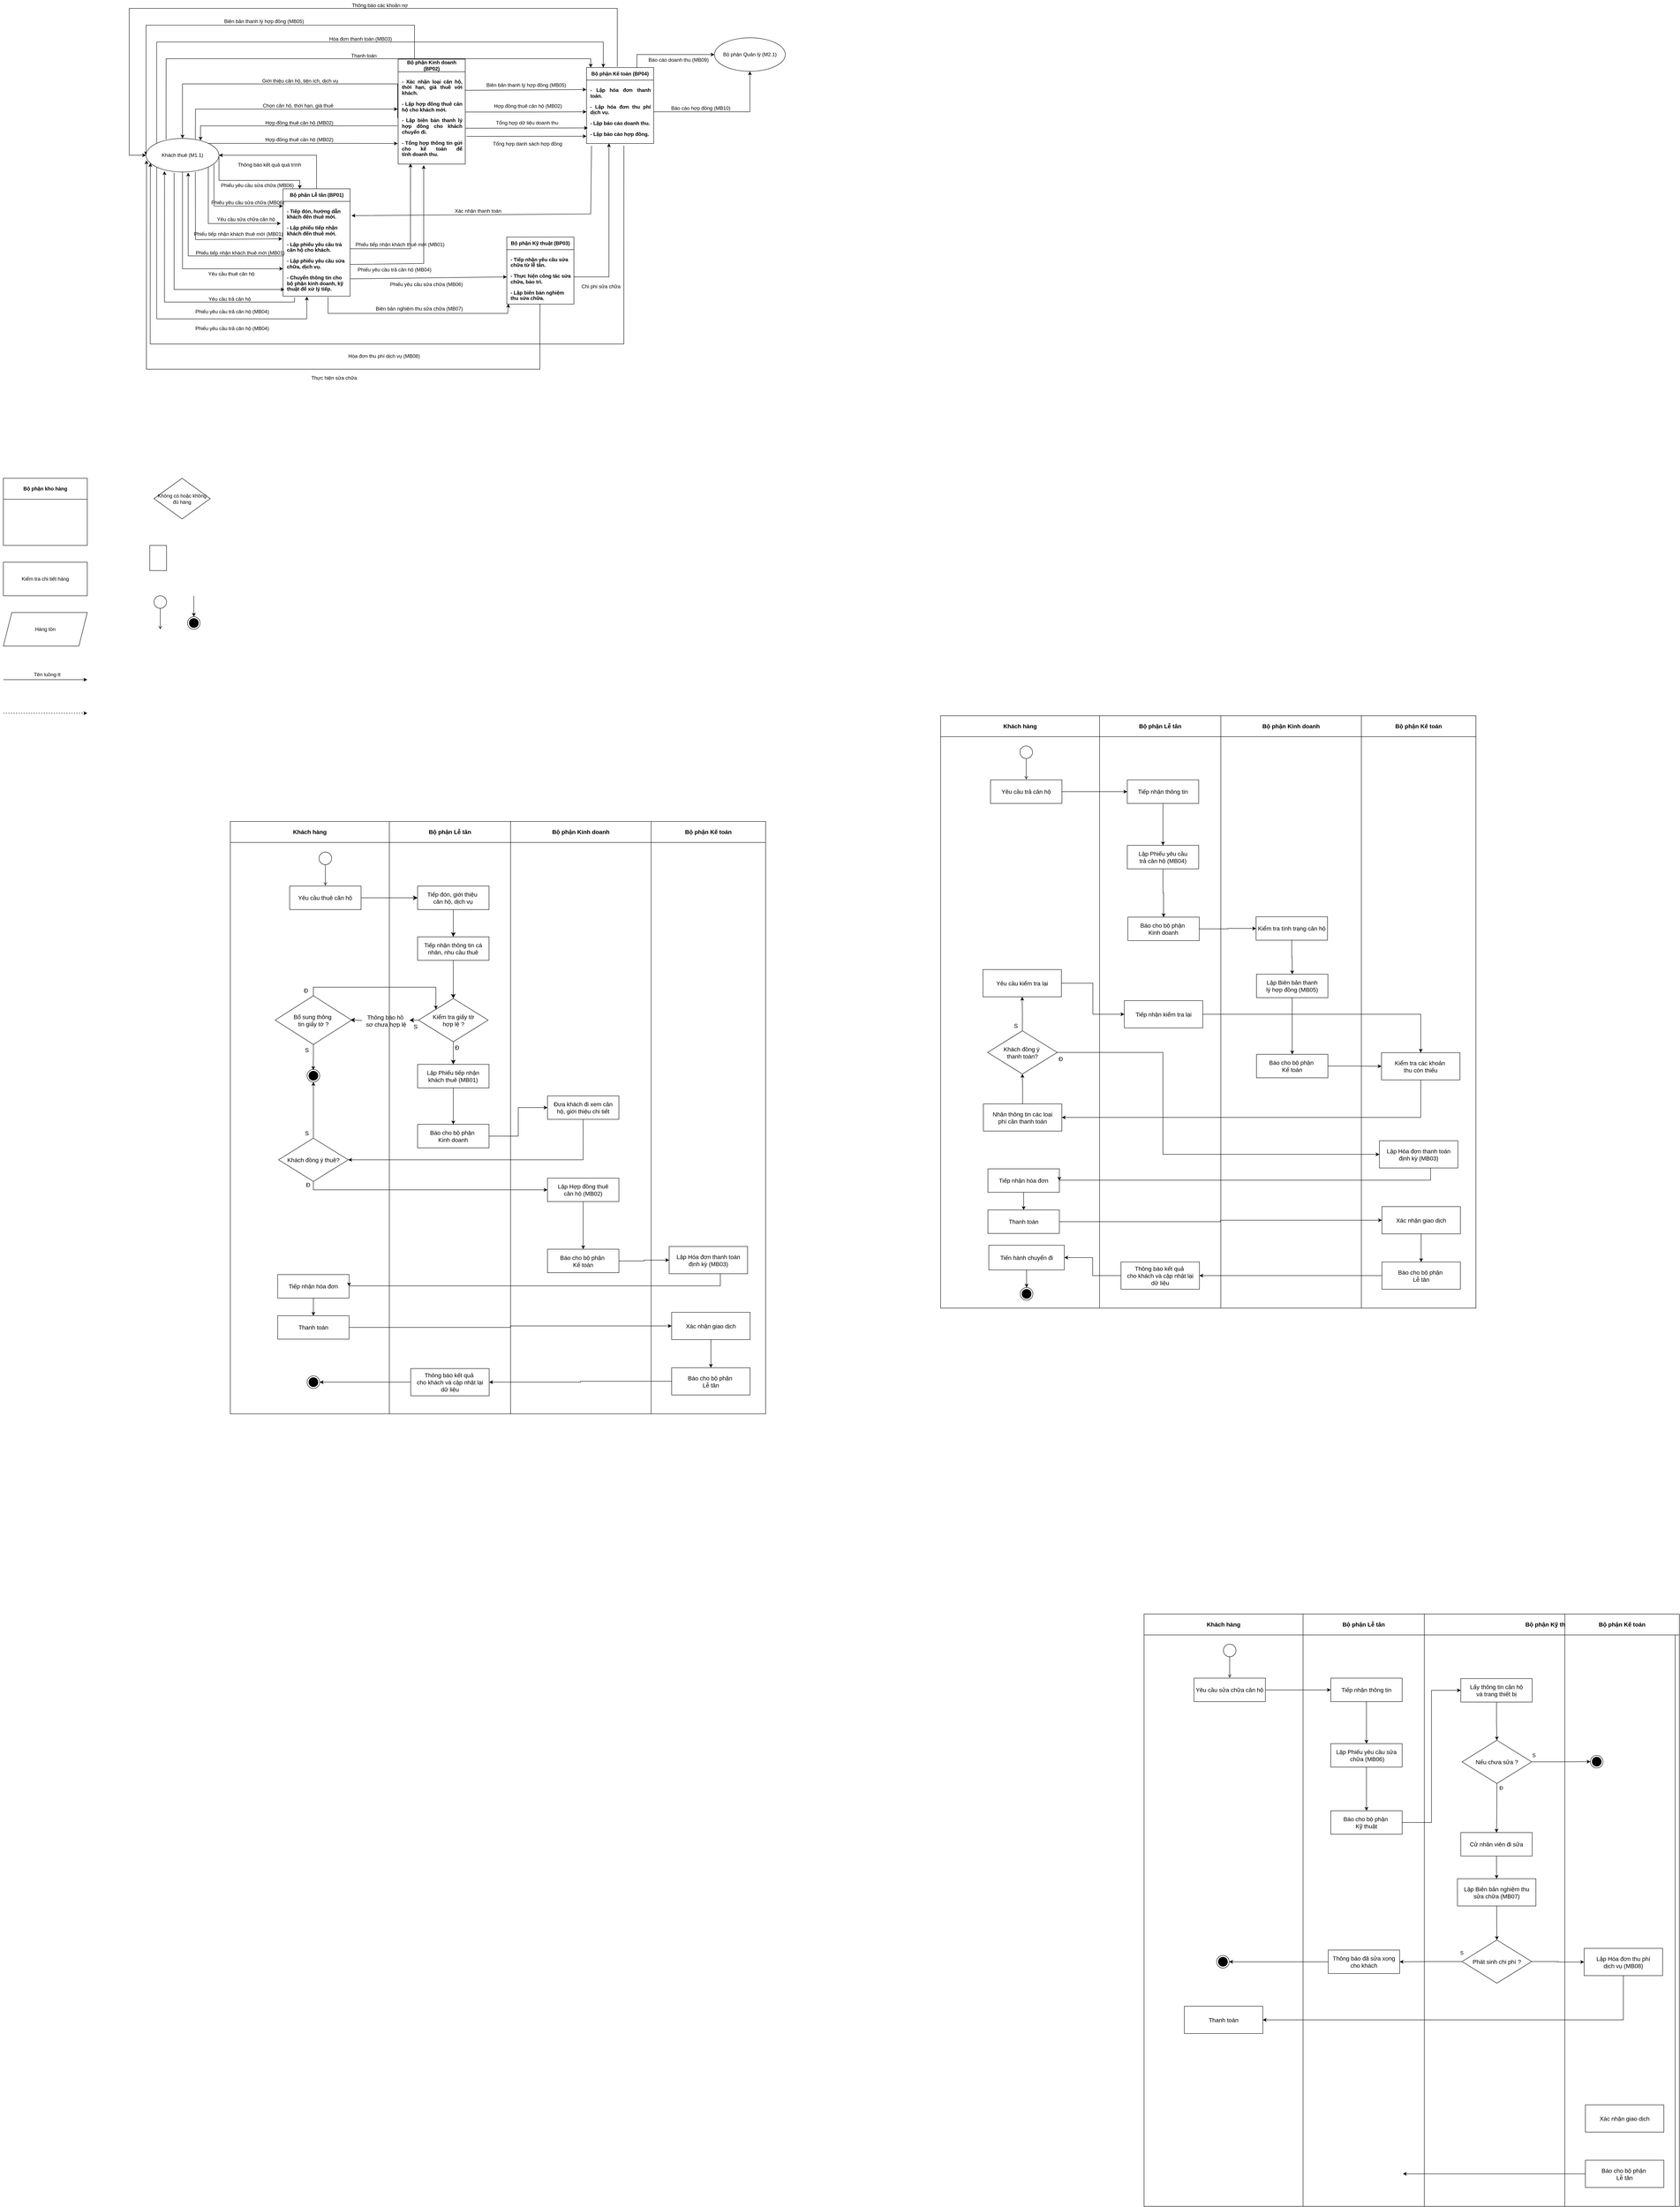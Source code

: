 <mxfile version="28.1.1">
  <diagram name="Trang-1" id="_7j_OcBcdc0eN0vQQsOP">
    <mxGraphModel dx="1392" dy="1555" grid="0" gridSize="10" guides="0" tooltips="1" connect="1" arrows="1" fold="1" page="0" pageScale="1" pageWidth="827" pageHeight="1169" background="none" math="0" shadow="0">
      <root>
        <mxCell id="0" />
        <mxCell id="1" parent="0" />
        <mxCell id="ZnyHOmNSNu3riY8bAgTM-7" style="edgeStyle=orthogonalEdgeStyle;rounded=0;orthogonalLoop=1;jettySize=auto;html=1;exitX=0.5;exitY=0;exitDx=0;exitDy=0;entryX=1;entryY=0.5;entryDx=0;entryDy=0;fontSize=12;" parent="1" source="Vl2WKeMVYZH-rLU12oZ2-11" target="Vl2WKeMVYZH-rLU12oZ2-40" edge="1">
          <mxGeometry relative="1" as="geometry" />
        </mxCell>
        <mxCell id="Vl2WKeMVYZH-rLU12oZ2-11" value="Bộ phận Lễ tân (BP01)" style="swimlane;fontStyle=1;childLayout=stackLayout;horizontal=1;startSize=30;horizontalStack=0;resizeParent=1;resizeParentMax=0;resizeLast=0;collapsible=1;marginBottom=0;whiteSpace=wrap;html=1;swimlaneLine=1;fontFamily=Helvetica;fontSize=12;spacing=5;labelBackgroundColor=none;labelBorderColor=none;textShadow=0;" parent="1" vertex="1">
          <mxGeometry x="1066.5" y="390" width="160" height="256" as="geometry">
            <mxRectangle x="66" y="302" width="133" height="32" as="alternateBounds" />
          </mxGeometry>
        </mxCell>
        <mxCell id="Vl2WKeMVYZH-rLU12oZ2-12" value="&lt;p style=&quot;line-height:115%;vertical-align:baseline&quot; class=&quot;MsoNormal&quot;&gt;&lt;span style=&quot;mso-bidi-font-size:14.0pt;line-height:115%;mso-fareast-font-family:&amp;quot;Times New Roman&amp;quot;;&amp;lt;br/&amp;gt;mso-bidi-font-family:&amp;quot;Times New Roman&amp;quot;&quot;&gt;&lt;font&gt;- Tiếp đón, hướng dẫn khách đến thuê mới.&lt;/font&gt;&lt;/span&gt;&lt;/p&gt;&lt;p style=&quot;line-height:115%;vertical-align:baseline&quot; class=&quot;MsoNormal&quot;&gt;&lt;span style=&quot;mso-bidi-font-size:14.0pt;line-height:115%;mso-fareast-font-family:&amp;quot;Times New Roman&amp;quot;;&amp;lt;br/&amp;gt;mso-bidi-font-family:&amp;quot;Times New Roman&amp;quot;&quot;&gt;&lt;span style=&quot;line-height: 106%;&quot;&gt;&lt;font&gt;- Lập phiếu tiếp nhận khách đến thuê mới.&lt;/font&gt;&lt;/span&gt;&lt;/span&gt;&lt;/p&gt;&lt;p style=&quot;line-height:115%;vertical-align:baseline&quot; class=&quot;MsoNormal&quot;&gt;&lt;span style=&quot;mso-bidi-font-size:14.0pt;line-height:115%;mso-fareast-font-family:&amp;quot;Times New Roman&amp;quot;;&amp;lt;br/&amp;gt;mso-bidi-font-family:&amp;quot;Times New Roman&amp;quot;&quot;&gt;&lt;font&gt;&lt;span style=&quot;line-height: 106%;&quot;&gt;&lt;/span&gt;&lt;/font&gt;&lt;/span&gt;&lt;/p&gt;&lt;p style=&quot;line-height:115%;vertical-align:baseline&quot; class=&quot;MsoNormal&quot;&gt;&lt;span style=&quot;mso-bidi-font-size:14.0pt;line-height:115%;mso-fareast-font-family:&amp;quot;Times New Roman&amp;quot;;&amp;lt;br/&amp;gt;mso-bidi-font-family:&amp;quot;Times New Roman&amp;quot;&quot;&gt;&lt;font&gt;- Lập phiếu yêu cầu trả căn hộ cho khách.&lt;/font&gt;&lt;/span&gt;&lt;/p&gt;&lt;p style=&quot;line-height:115%;vertical-align:baseline&quot; class=&quot;MsoNormal&quot;&gt;&lt;span style=&quot;mso-bidi-font-size:14.0pt;line-height:115%;mso-fareast-font-family:&amp;quot;Times New Roman&amp;quot;;&amp;lt;br/&amp;gt;mso-bidi-font-family:&amp;quot;Times New Roman&amp;quot;&quot;&gt;&lt;span style=&quot;line-height: 106%;&quot;&gt;&lt;font&gt;- Lập phiếu yêu cầu sửa chữa, dịch vụ.&lt;/font&gt;&lt;/span&gt;&lt;/span&gt;&lt;/p&gt;&lt;p style=&quot;line-height:115%;vertical-align:baseline&quot; class=&quot;MsoNormal&quot;&gt;&lt;span style=&quot;mso-bidi-font-size:14.0pt;line-height:115%;mso-fareast-font-family:&amp;quot;Times New Roman&amp;quot;;&amp;lt;br/&amp;gt;mso-bidi-font-family:&amp;quot;Times New Roman&amp;quot;&quot;&gt;&lt;span style=&quot;line-height: 106%;&quot;&gt;&lt;font&gt;&lt;span style=&quot;line-height: 106%;&quot;&gt;- Chuyển thông tin cho bộ phận kinh doanh, kỹ thuật để xử lý tiếp.&lt;/span&gt;&lt;/font&gt;&lt;/span&gt;&lt;/span&gt;&lt;/p&gt;" style="text;strokeColor=none;fillColor=none;align=left;verticalAlign=middle;spacingLeft=4;spacingRight=4;overflow=hidden;points=[[0,0.5],[1,0.5]];portConstraint=eastwest;rotatable=0;whiteSpace=wrap;html=1;fontFamily=Helvetica;fontSize=12;spacing=5;labelBackgroundColor=none;labelBorderColor=none;textShadow=0;fontStyle=1" parent="Vl2WKeMVYZH-rLU12oZ2-11" vertex="1">
          <mxGeometry y="30" width="160" height="226" as="geometry" />
        </mxCell>
        <mxCell id="ZnyHOmNSNu3riY8bAgTM-16" style="edgeStyle=orthogonalEdgeStyle;rounded=0;orthogonalLoop=1;jettySize=auto;html=1;exitX=0.75;exitY=0;exitDx=0;exitDy=0;entryX=0;entryY=0.5;entryDx=0;entryDy=0;fontSize=12;" parent="1" source="Vl2WKeMVYZH-rLU12oZ2-33" target="Vl2WKeMVYZH-rLU12oZ2-41" edge="1">
          <mxGeometry relative="1" as="geometry" />
        </mxCell>
        <mxCell id="Vl2WKeMVYZH-rLU12oZ2-33" value="Bộ phận Kế toán (BP04)" style="swimlane;fontStyle=1;childLayout=stackLayout;horizontal=1;startSize=30;horizontalStack=0;resizeParent=1;resizeParentMax=0;resizeLast=0;collapsible=1;marginBottom=0;whiteSpace=wrap;html=1;swimlaneLine=1;fontFamily=Helvetica;fontSize=12;spacing=5;labelBackgroundColor=none;labelBorderColor=none;textShadow=0;" parent="1" vertex="1">
          <mxGeometry x="1790" y="101" width="160" height="181" as="geometry">
            <mxRectangle x="66" y="302" width="133" height="32" as="alternateBounds" />
          </mxGeometry>
        </mxCell>
        <mxCell id="Vl2WKeMVYZH-rLU12oZ2-34" value="&lt;p style=&quot;text-align:justify;line-height:115%;vertical-align:&amp;lt;br/&amp;gt;baseline&quot; class=&quot;MsoNormal&quot;&gt;&lt;span style=&quot;mso-bidi-font-size:14.0pt;line-height:115%;mso-fareast-font-family:&amp;lt;br/&amp;gt;&amp;quot;Times New Roman&amp;quot;;mso-bidi-font-family:&amp;quot;Times New Roman&amp;quot;&quot;&gt;&lt;font&gt;- Lập hóa đơn thanh toán.&lt;/font&gt;&lt;/span&gt;&lt;/p&gt;&lt;p style=&quot;text-align:justify;line-height:115%;vertical-align:&amp;lt;br/&amp;gt;baseline&quot; class=&quot;MsoNormal&quot;&gt;&lt;span style=&quot;mso-bidi-font-size:14.0pt;line-height:115%;mso-fareast-font-family:&amp;lt;br/&amp;gt;&amp;quot;Times New Roman&amp;quot;;mso-bidi-font-family:&amp;quot;Times New Roman&amp;quot;&quot;&gt;&lt;font&gt;- Lập hóa đơn thu phí dịch vụ.&lt;/font&gt;&lt;/span&gt;&lt;/p&gt;&lt;p style=&quot;text-align:justify;line-height:115%;vertical-align:&amp;lt;br/&amp;gt;baseline&quot; class=&quot;MsoNormal&quot;&gt;&lt;span style=&quot;mso-bidi-font-size:14.0pt;line-height:115%;mso-fareast-font-family:&amp;lt;br/&amp;gt;&amp;quot;Times New Roman&amp;quot;;mso-bidi-font-family:&amp;quot;Times New Roman&amp;quot;&quot;&gt;&lt;font&gt;- Lập báo cáo doanh thu.&lt;/font&gt;&lt;/span&gt;&lt;/p&gt;&lt;p style=&quot;line-height:115%;vertical-align:baseline&quot; class=&quot;MsoNormal&quot;&gt;&lt;span style=&quot;line-height: 106%;&quot;&gt;&lt;font&gt;- Lập báo cáo hợp đồng.&lt;/font&gt;&lt;/span&gt;&lt;/p&gt;" style="text;strokeColor=none;fillColor=none;align=left;verticalAlign=middle;spacingLeft=4;spacingRight=4;overflow=hidden;points=[[0,0.5],[1,0.5]];portConstraint=eastwest;rotatable=0;whiteSpace=wrap;html=1;fontFamily=Helvetica;fontSize=12;spacing=5;labelBackgroundColor=none;labelBorderColor=none;textShadow=0;fontStyle=1" parent="Vl2WKeMVYZH-rLU12oZ2-33" vertex="1">
          <mxGeometry y="30" width="160" height="151" as="geometry" />
        </mxCell>
        <mxCell id="sWQ5SFZcCKlFku5nDvzA-76" style="edgeStyle=orthogonalEdgeStyle;rounded=0;orthogonalLoop=1;jettySize=auto;html=1;exitX=0.25;exitY=0;exitDx=0;exitDy=0;entryX=0;entryY=0.5;entryDx=0;entryDy=0;fontFamily=Helvetica;fontSize=12;" parent="1" source="Vl2WKeMVYZH-rLU12oZ2-35" target="Vl2WKeMVYZH-rLU12oZ2-40" edge="1">
          <mxGeometry relative="1" as="geometry">
            <Array as="points">
              <mxPoint x="1380" />
              <mxPoint x="740" />
            </Array>
          </mxGeometry>
        </mxCell>
        <mxCell id="Vl2WKeMVYZH-rLU12oZ2-35" value="Bộ phận Kinh doanh (BP02)" style="swimlane;fontStyle=1;childLayout=stackLayout;horizontal=1;startSize=30;horizontalStack=0;resizeParent=1;resizeParentMax=0;resizeLast=0;collapsible=1;marginBottom=0;whiteSpace=wrap;html=1;swimlaneLine=1;fontFamily=Helvetica;fontSize=12;spacing=5;labelBackgroundColor=none;labelBorderColor=none;textShadow=0;" parent="1" vertex="1">
          <mxGeometry x="1341" y="81" width="160" height="250" as="geometry">
            <mxRectangle x="66" y="302" width="133" height="32" as="alternateBounds" />
          </mxGeometry>
        </mxCell>
        <mxCell id="Vl2WKeMVYZH-rLU12oZ2-36" value="&lt;p style=&quot;text-align:justify;line-height:115%;vertical-align:&amp;lt;br/&amp;gt;baseline&quot; class=&quot;MsoNormal&quot;&gt;&lt;span style=&quot;mso-bidi-font-size:14.0pt;line-height:115%;mso-fareast-font-family:&amp;lt;br/&amp;gt;&amp;quot;Times New Roman&amp;quot;;mso-bidi-font-family:&amp;quot;Times New Roman&amp;quot;&quot;&gt;&lt;font&gt;- Xác nhận loại căn hộ, thời hạn, giá thuê với khách.&lt;/font&gt;&lt;/span&gt;&lt;/p&gt;&lt;p style=&quot;text-align:justify;line-height:115%;vertical-align:&amp;lt;br/&amp;gt;baseline&quot; class=&quot;MsoNormal&quot;&gt;&lt;span style=&quot;mso-bidi-font-size:14.0pt;line-height:115%;mso-fareast-font-family:&amp;lt;br/&amp;gt;&amp;quot;Times New Roman&amp;quot;;mso-bidi-font-family:&amp;quot;Times New Roman&amp;quot;&quot;&gt;&lt;font&gt;- Lập hợp đồng thuê căn hộ cho khách mới.&lt;/font&gt;&lt;/span&gt;&lt;/p&gt;&lt;p style=&quot;text-align:justify;line-height:115%;vertical-align:&amp;lt;br/&amp;gt;baseline&quot; class=&quot;MsoNormal&quot;&gt;&lt;span style=&quot;mso-bidi-font-size:14.0pt;line-height:115%;mso-fareast-font-family:&amp;lt;br/&amp;gt;&amp;quot;Times New Roman&amp;quot;;mso-bidi-font-family:&amp;quot;Times New Roman&amp;quot;&quot;&gt;&lt;font&gt;- Lập biên bản thanh lý hợp đồng cho khách chuyển đi.&lt;/font&gt;&lt;/span&gt;&lt;/p&gt;&lt;p style=&quot;text-align:justify;line-height:115%;vertical-align:&amp;lt;br/&amp;gt;baseline&quot; class=&quot;MsoNormal&quot;&gt;&lt;span style=&quot;background-color: transparent; color: light-dark(rgb(0, 0, 0), rgb(255, 255, 255)); text-align: left;&quot;&gt;- Tổng hợp thông tin gửi cho kế toán để tính&amp;nbsp;&lt;/span&gt;&lt;span style=&quot;background-color: transparent; color: light-dark(rgb(0, 0, 0), rgb(255, 255, 255)); text-align: left;&quot;&gt;doanh thu.&lt;/span&gt;&lt;/p&gt;" style="text;strokeColor=none;fillColor=none;align=left;verticalAlign=middle;spacingLeft=4;spacingRight=4;overflow=hidden;points=[[0,0.5],[1,0.5]];portConstraint=eastwest;rotatable=0;whiteSpace=wrap;html=1;fontFamily=Helvetica;fontSize=12;spacing=5;labelBackgroundColor=none;labelBorderColor=none;textShadow=0;fontStyle=1" parent="Vl2WKeMVYZH-rLU12oZ2-35" vertex="1">
          <mxGeometry y="30" width="160" height="220" as="geometry" />
        </mxCell>
        <mxCell id="Vl2WKeMVYZH-rLU12oZ2-37" value="Bộ phận Kỹ thuật (BP03)" style="swimlane;fontStyle=1;childLayout=stackLayout;horizontal=1;startSize=30;horizontalStack=0;resizeParent=1;resizeParentMax=0;resizeLast=0;collapsible=1;marginBottom=0;whiteSpace=wrap;html=1;swimlaneLine=1;fontFamily=Helvetica;fontSize=12;spacing=5;labelBackgroundColor=none;labelBorderColor=none;textShadow=0;" parent="1" vertex="1">
          <mxGeometry x="1600" y="505" width="160" height="160" as="geometry">
            <mxRectangle x="66" y="302" width="133" height="32" as="alternateBounds" />
          </mxGeometry>
        </mxCell>
        <mxCell id="Vl2WKeMVYZH-rLU12oZ2-38" value="&lt;p style=&quot;line-height: 115%;&quot; class=&quot;MsoNormal&quot;&gt;&lt;span style=&quot;mso-bidi-font-size:14.0pt;line-height:115%;mso-fareast-font-family:&amp;lt;br/&amp;gt;&amp;quot;Times New Roman&amp;quot;;mso-bidi-font-family:&amp;quot;Times New Roman&amp;quot;&quot;&gt;&lt;font&gt;- Tiếp nhận yêu cầu sửa chữa từ lễ tân.&lt;/font&gt;&lt;/span&gt;&lt;/p&gt;&lt;p style=&quot;line-height: 115%;&quot; class=&quot;MsoNormal&quot;&gt;&lt;span style=&quot;mso-bidi-font-size:14.0pt;line-height:115%;mso-fareast-font-family:&amp;lt;br/&amp;gt;&amp;quot;Times New Roman&amp;quot;;mso-bidi-font-family:&amp;quot;Times New Roman&amp;quot;&quot;&gt;&lt;font&gt;- Thực hiện công tác sửa chữa, bảo trì.&lt;/font&gt;&lt;/span&gt;&lt;/p&gt;&lt;p style=&quot;line-height:115%;vertical-align:baseline&quot; class=&quot;MsoNormal&quot;&gt;&lt;span style=&quot;line-height: 106%;&quot;&gt;&lt;font&gt;- Lập biên bản nghiệm thu sửa chữa.&lt;/font&gt;&lt;/span&gt;&lt;/p&gt;" style="text;strokeColor=none;fillColor=none;align=left;verticalAlign=middle;spacingLeft=4;spacingRight=4;overflow=hidden;points=[[0,0.5],[1,0.5]];portConstraint=eastwest;rotatable=0;whiteSpace=wrap;html=1;fontFamily=Helvetica;fontSize=12;spacing=5;labelBackgroundColor=none;labelBorderColor=none;textShadow=0;fontStyle=1" parent="Vl2WKeMVYZH-rLU12oZ2-37" vertex="1">
          <mxGeometry y="30" width="160" height="130" as="geometry" />
        </mxCell>
        <mxCell id="sWQ5SFZcCKlFku5nDvzA-60" style="edgeStyle=orthogonalEdgeStyle;rounded=0;orthogonalLoop=1;jettySize=auto;html=1;exitX=0;exitY=0;exitDx=0;exitDy=0;entryX=0.25;entryY=0;entryDx=0;entryDy=0;fontFamily=Helvetica;fontSize=12;" parent="1" source="Vl2WKeMVYZH-rLU12oZ2-40" target="Vl2WKeMVYZH-rLU12oZ2-33" edge="1">
          <mxGeometry relative="1" as="geometry">
            <Array as="points">
              <mxPoint x="766" y="40" />
              <mxPoint x="1830" y="40" />
            </Array>
          </mxGeometry>
        </mxCell>
        <mxCell id="sWQ5SFZcCKlFku5nDvzA-87" style="edgeStyle=orthogonalEdgeStyle;rounded=0;orthogonalLoop=1;jettySize=auto;html=1;exitX=1;exitY=0.5;exitDx=0;exitDy=0;entryX=0.25;entryY=0;entryDx=0;entryDy=0;fontSize=12;" parent="1" source="Vl2WKeMVYZH-rLU12oZ2-40" target="Vl2WKeMVYZH-rLU12oZ2-11" edge="1">
          <mxGeometry relative="1" as="geometry">
            <Array as="points">
              <mxPoint x="914" y="370" />
              <mxPoint x="1106" y="370" />
            </Array>
          </mxGeometry>
        </mxCell>
        <mxCell id="Vl2WKeMVYZH-rLU12oZ2-40" value="&lt;font&gt;Khách thuê (M1.1)&lt;/font&gt;" style="ellipse;whiteSpace=wrap;html=1;fontFamily=Helvetica;fontSize=12;" parent="1" vertex="1">
          <mxGeometry x="740" y="270" width="174" height="80" as="geometry" />
        </mxCell>
        <mxCell id="Vl2WKeMVYZH-rLU12oZ2-41" value="&lt;font&gt;Bộ phận Quản lý (M2.1)&lt;/font&gt;" style="ellipse;whiteSpace=wrap;html=1;fontFamily=Helvetica;fontSize=12;" parent="1" vertex="1">
          <mxGeometry x="2095" y="30" width="169" height="80" as="geometry" />
        </mxCell>
        <mxCell id="sWQ5SFZcCKlFku5nDvzA-26" value="Yêu cầu thuê căn hộ" style="text;html=1;align=center;verticalAlign=middle;resizable=0;points=[];autosize=1;strokeColor=none;fillColor=none;fontFamily=Helvetica;fontSize=12;" parent="1" vertex="1">
          <mxGeometry x="879" y="580" width="128" height="26" as="geometry" />
        </mxCell>
        <mxCell id="sWQ5SFZcCKlFku5nDvzA-29" style="edgeStyle=orthogonalEdgeStyle;rounded=0;orthogonalLoop=1;jettySize=auto;html=1;exitX=0;exitY=0.5;exitDx=0;exitDy=0;entryX=0.5;entryY=0;entryDx=0;entryDy=0;fontFamily=Helvetica;fontSize=12;" parent="1" source="Vl2WKeMVYZH-rLU12oZ2-36" target="Vl2WKeMVYZH-rLU12oZ2-40" edge="1">
          <mxGeometry relative="1" as="geometry">
            <Array as="points">
              <mxPoint x="1340" y="140" />
              <mxPoint x="827" y="140" />
            </Array>
          </mxGeometry>
        </mxCell>
        <mxCell id="sWQ5SFZcCKlFku5nDvzA-30" value="Giới thiệu căn hộ, tiện ích, dịch vụ" style="text;html=1;align=center;verticalAlign=middle;resizable=0;points=[];autosize=1;strokeColor=none;fillColor=none;fontFamily=Helvetica;fontSize=12;" parent="1" vertex="1">
          <mxGeometry x="1007" y="120" width="199" height="26" as="geometry" />
        </mxCell>
        <mxCell id="sWQ5SFZcCKlFku5nDvzA-41" value="Phiếu tiếp nhận khách thuê mới (MB01)" style="text;html=1;align=center;verticalAlign=middle;resizable=0;points=[];autosize=1;strokeColor=none;fillColor=none;fontSize=12;fontFamily=Helvetica;" parent="1" vertex="1">
          <mxGeometry x="849" y="530" width="230" height="26" as="geometry" />
        </mxCell>
        <mxCell id="sWQ5SFZcCKlFku5nDvzA-44" value="Phiếu tiếp nhận khách thuê mới (MB01)" style="text;html=1;align=center;verticalAlign=middle;resizable=0;points=[];autosize=1;strokeColor=none;fillColor=none;fontSize=12;fontFamily=Helvetica;" parent="1" vertex="1">
          <mxGeometry x="845" y="485" width="230" height="26" as="geometry" />
        </mxCell>
        <mxCell id="sWQ5SFZcCKlFku5nDvzA-45" value="Phiếu tiếp nhận khách thuê mới (MB01)" style="text;html=1;align=center;verticalAlign=middle;resizable=0;points=[];autosize=1;strokeColor=none;fillColor=none;fontSize=12;fontFamily=Helvetica;" parent="1" vertex="1">
          <mxGeometry x="1230" y="510" width="230" height="26" as="geometry" />
        </mxCell>
        <mxCell id="sWQ5SFZcCKlFku5nDvzA-46" style="edgeStyle=orthogonalEdgeStyle;rounded=0;orthogonalLoop=1;jettySize=auto;html=1;exitX=0;exitY=0.5;exitDx=0;exitDy=0;entryX=0.578;entryY=1.018;entryDx=0;entryDy=0;entryPerimeter=0;fontFamily=Helvetica;fontSize=12;" parent="1" source="Vl2WKeMVYZH-rLU12oZ2-12" target="Vl2WKeMVYZH-rLU12oZ2-40" edge="1">
          <mxGeometry relative="1" as="geometry">
            <Array as="points">
              <mxPoint x="1067" y="550" />
              <mxPoint x="841" y="550" />
            </Array>
          </mxGeometry>
        </mxCell>
        <mxCell id="sWQ5SFZcCKlFku5nDvzA-47" value="" style="endArrow=classic;html=1;rounded=0;exitX=0.676;exitY=0.999;exitDx=0;exitDy=0;exitPerimeter=0;entryX=-0.011;entryY=0.395;entryDx=0;entryDy=0;entryPerimeter=0;fontFamily=Helvetica;fontSize=12;" parent="1" source="Vl2WKeMVYZH-rLU12oZ2-40" target="Vl2WKeMVYZH-rLU12oZ2-12" edge="1">
          <mxGeometry width="50" height="50" relative="1" as="geometry">
            <mxPoint x="1070" y="440" as="sourcePoint" />
            <mxPoint x="1120" y="390" as="targetPoint" />
            <Array as="points">
              <mxPoint x="858" y="511" />
            </Array>
          </mxGeometry>
        </mxCell>
        <mxCell id="sWQ5SFZcCKlFku5nDvzA-50" value="Chọn căn hộ, thời hạn, giá thuê" style="text;html=1;align=center;verticalAlign=middle;resizable=0;points=[];autosize=1;strokeColor=none;fillColor=none;fontFamily=Helvetica;fontSize=12;" parent="1" vertex="1">
          <mxGeometry x="1009" y="179" width="186" height="26" as="geometry" />
        </mxCell>
        <mxCell id="sWQ5SFZcCKlFku5nDvzA-51" value="" style="endArrow=classic;html=1;rounded=0;exitX=0.676;exitY=0.022;exitDx=0;exitDy=0;exitPerimeter=0;fontFamily=Helvetica;fontSize=12;" parent="1" source="Vl2WKeMVYZH-rLU12oZ2-40" edge="1">
          <mxGeometry width="50" height="50" relative="1" as="geometry">
            <mxPoint x="1130" y="430" as="sourcePoint" />
            <mxPoint x="1340" y="200" as="targetPoint" />
            <Array as="points">
              <mxPoint x="858" y="200" />
            </Array>
          </mxGeometry>
        </mxCell>
        <mxCell id="sWQ5SFZcCKlFku5nDvzA-52" value="" style="endArrow=classic;html=1;rounded=0;exitX=-0.007;exitY=0.586;exitDx=0;exitDy=0;exitPerimeter=0;entryX=0.747;entryY=0.061;entryDx=0;entryDy=0;entryPerimeter=0;fontFamily=Helvetica;fontSize=12;" parent="1" source="Vl2WKeMVYZH-rLU12oZ2-36" target="Vl2WKeMVYZH-rLU12oZ2-40" edge="1">
          <mxGeometry width="50" height="50" relative="1" as="geometry">
            <mxPoint x="1130" y="430" as="sourcePoint" />
            <mxPoint x="890" y="280" as="targetPoint" />
            <Array as="points">
              <mxPoint x="870" y="240" />
            </Array>
          </mxGeometry>
        </mxCell>
        <mxCell id="sWQ5SFZcCKlFku5nDvzA-54" value="Hợp đồng thuê căn hộ (MB02)" style="text;html=1;align=center;verticalAlign=middle;resizable=0;points=[];autosize=1;strokeColor=none;fillColor=none;fontFamily=Helvetica;fontSize=12;" parent="1" vertex="1">
          <mxGeometry x="1015" y="220" width="180" height="26" as="geometry" />
        </mxCell>
        <mxCell id="sWQ5SFZcCKlFku5nDvzA-55" value="Hợp đồng thuê căn hộ (MB02)" style="text;html=1;align=center;verticalAlign=middle;resizable=0;points=[];autosize=1;strokeColor=none;fillColor=none;fontFamily=Helvetica;fontSize=12;" parent="1" vertex="1">
          <mxGeometry x="1015" y="260" width="180" height="26" as="geometry" />
        </mxCell>
        <mxCell id="sWQ5SFZcCKlFku5nDvzA-56" style="edgeStyle=orthogonalEdgeStyle;rounded=0;orthogonalLoop=1;jettySize=auto;html=1;exitX=1;exitY=0;exitDx=0;exitDy=0;fontFamily=Helvetica;fontSize=12;" parent="1" source="Vl2WKeMVYZH-rLU12oZ2-40" edge="1">
          <mxGeometry relative="1" as="geometry">
            <mxPoint x="1340" y="282" as="targetPoint" />
            <Array as="points">
              <mxPoint x="1230" y="282" />
              <mxPoint x="1230" y="282" />
            </Array>
          </mxGeometry>
        </mxCell>
        <mxCell id="sWQ5SFZcCKlFku5nDvzA-59" value="Hợp đồng thuê căn hộ (MB02)" style="text;html=1;align=center;verticalAlign=middle;resizable=0;points=[];autosize=1;strokeColor=none;fillColor=none;fontFamily=Helvetica;fontSize=12;" parent="1" vertex="1">
          <mxGeometry x="1560" y="180" width="180" height="26" as="geometry" />
        </mxCell>
        <mxCell id="sWQ5SFZcCKlFku5nDvzA-61" value="Hóa đơn thanh toán (MB03)" style="text;html=1;align=center;verticalAlign=middle;resizable=0;points=[];autosize=1;strokeColor=none;fillColor=none;fontFamily=Helvetica;fontSize=12;" parent="1" vertex="1">
          <mxGeometry x="1167" y="20" width="167" height="26" as="geometry" />
        </mxCell>
        <mxCell id="sWQ5SFZcCKlFku5nDvzA-62" value="" style="endArrow=classic;html=1;rounded=0;exitX=0.275;exitY=0.032;exitDx=0;exitDy=0;exitPerimeter=0;entryX=0.063;entryY=0;entryDx=0;entryDy=0;entryPerimeter=0;fontFamily=Helvetica;fontSize=12;" parent="1" source="Vl2WKeMVYZH-rLU12oZ2-40" target="Vl2WKeMVYZH-rLU12oZ2-33" edge="1">
          <mxGeometry width="50" height="50" relative="1" as="geometry">
            <mxPoint x="1290" y="420" as="sourcePoint" />
            <mxPoint x="1340" y="370" as="targetPoint" />
            <Array as="points">
              <mxPoint x="788" y="80" />
              <mxPoint x="1250" y="80" />
              <mxPoint x="1800" y="80" />
            </Array>
          </mxGeometry>
        </mxCell>
        <mxCell id="sWQ5SFZcCKlFku5nDvzA-63" value="Thanh toán" style="text;html=1;align=center;verticalAlign=middle;resizable=0;points=[];autosize=1;strokeColor=none;fillColor=none;fontFamily=Helvetica;fontSize=12;" parent="1" vertex="1">
          <mxGeometry x="1219" y="60" width="79" height="26" as="geometry" />
        </mxCell>
        <mxCell id="sWQ5SFZcCKlFku5nDvzA-66" value="Yêu cầu trả căn hộ" style="text;html=1;align=center;verticalAlign=middle;resizable=0;points=[];autosize=1;strokeColor=none;fillColor=none;fontFamily=Helvetica;fontSize=12;" parent="1" vertex="1">
          <mxGeometry x="879" y="640" width="119" height="26" as="geometry" />
        </mxCell>
        <mxCell id="sWQ5SFZcCKlFku5nDvzA-68" value="Phiếu yêu cầu trả căn hộ (MB04)" style="text;html=1;align=center;verticalAlign=middle;resizable=0;points=[];autosize=1;strokeColor=none;fillColor=none;fontSize=12;fontFamily=Helvetica;" parent="1" vertex="1">
          <mxGeometry x="848" y="670" width="193" height="26" as="geometry" />
        </mxCell>
        <mxCell id="sWQ5SFZcCKlFku5nDvzA-69" style="edgeStyle=orthogonalEdgeStyle;rounded=0;orthogonalLoop=1;jettySize=auto;html=1;exitX=0.385;exitY=1.022;exitDx=0;exitDy=0;exitPerimeter=0;fontFamily=Helvetica;fontSize=12;" parent="1" source="Vl2WKeMVYZH-rLU12oZ2-40" edge="1">
          <mxGeometry relative="1" as="geometry">
            <mxPoint x="1070" y="630" as="targetPoint" />
            <Array as="points">
              <mxPoint x="807" y="630" />
            </Array>
          </mxGeometry>
        </mxCell>
        <mxCell id="sWQ5SFZcCKlFku5nDvzA-71" value="" style="endArrow=classic;html=1;rounded=0;exitX=0.174;exitY=1.013;exitDx=0;exitDy=0;exitPerimeter=0;entryX=0.254;entryY=0.976;entryDx=0;entryDy=0;entryPerimeter=0;fontFamily=Helvetica;fontSize=12;" parent="1" source="Vl2WKeMVYZH-rLU12oZ2-12" target="Vl2WKeMVYZH-rLU12oZ2-40" edge="1">
          <mxGeometry width="50" height="50" relative="1" as="geometry">
            <mxPoint x="1030" y="640" as="sourcePoint" />
            <mxPoint x="1080" y="590" as="targetPoint" />
            <Array as="points">
              <mxPoint x="1094" y="660" />
              <mxPoint x="784" y="660" />
            </Array>
          </mxGeometry>
        </mxCell>
        <mxCell id="sWQ5SFZcCKlFku5nDvzA-72" style="edgeStyle=orthogonalEdgeStyle;rounded=0;orthogonalLoop=1;jettySize=auto;html=1;exitX=0;exitY=1;exitDx=0;exitDy=0;entryX=0.355;entryY=1.004;entryDx=0;entryDy=0;entryPerimeter=0;fontFamily=Helvetica;fontSize=12;" parent="1" source="Vl2WKeMVYZH-rLU12oZ2-40" target="Vl2WKeMVYZH-rLU12oZ2-12" edge="1">
          <mxGeometry relative="1" as="geometry">
            <Array as="points">
              <mxPoint x="766" y="700" />
              <mxPoint x="1123" y="700" />
            </Array>
          </mxGeometry>
        </mxCell>
        <mxCell id="sWQ5SFZcCKlFku5nDvzA-73" value="Phiếu yêu cầu trả căn hộ (MB04)" style="text;html=1;align=center;verticalAlign=middle;resizable=0;points=[];autosize=1;strokeColor=none;fillColor=none;fontSize=12;fontFamily=Helvetica;" parent="1" vertex="1">
          <mxGeometry x="848" y="710" width="193" height="26" as="geometry" />
        </mxCell>
        <mxCell id="sWQ5SFZcCKlFku5nDvzA-74" value="" style="endArrow=classic;html=1;rounded=0;exitX=1.001;exitY=0.665;exitDx=0;exitDy=0;exitPerimeter=0;entryX=0.381;entryY=1.013;entryDx=0;entryDy=0;entryPerimeter=0;fontFamily=Helvetica;fontSize=12;" parent="1" source="Vl2WKeMVYZH-rLU12oZ2-12" target="Vl2WKeMVYZH-rLU12oZ2-36" edge="1">
          <mxGeometry width="50" height="50" relative="1" as="geometry">
            <mxPoint x="1250" y="650" as="sourcePoint" />
            <mxPoint x="1300" y="600" as="targetPoint" />
            <Array as="points">
              <mxPoint x="1402" y="568" />
            </Array>
          </mxGeometry>
        </mxCell>
        <mxCell id="sWQ5SFZcCKlFku5nDvzA-75" value="Phiếu yêu cầu trả căn hộ (MB04)" style="text;html=1;align=center;verticalAlign=middle;resizable=0;points=[];autosize=1;strokeColor=none;fillColor=none;fontSize=12;fontFamily=Helvetica;" parent="1" vertex="1">
          <mxGeometry x="1235.5" y="570" width="193" height="26" as="geometry" />
        </mxCell>
        <mxCell id="sWQ5SFZcCKlFku5nDvzA-78" value="Biên bản thanh lý hợp đồng (MB05)" style="text;html=1;align=center;verticalAlign=middle;resizable=0;points=[];autosize=1;strokeColor=none;fillColor=none;fontFamily=Helvetica;fontSize=12;" parent="1" vertex="1">
          <mxGeometry x="917" y="-22" width="208" height="26" as="geometry" />
        </mxCell>
        <mxCell id="sWQ5SFZcCKlFku5nDvzA-79" value="" style="endArrow=classic;html=1;rounded=0;exitX=0.995;exitY=0.201;exitDx=0;exitDy=0;exitPerimeter=0;entryX=-0.002;entryY=0.149;entryDx=0;entryDy=0;entryPerimeter=0;fontSize=12;" parent="1" source="Vl2WKeMVYZH-rLU12oZ2-36" target="Vl2WKeMVYZH-rLU12oZ2-34" edge="1">
          <mxGeometry width="50" height="50" relative="1" as="geometry">
            <mxPoint x="1500" y="460" as="sourcePoint" />
            <mxPoint x="1550" y="410" as="targetPoint" />
          </mxGeometry>
        </mxCell>
        <mxCell id="sWQ5SFZcCKlFku5nDvzA-80" value="Biên bản thanh lý hợp đồng (MB05)" style="text;html=1;align=center;verticalAlign=middle;resizable=0;points=[];autosize=1;strokeColor=none;fillColor=none;fontFamily=Helvetica;fontSize=12;" parent="1" vertex="1">
          <mxGeometry x="1542" y="130" width="208" height="26" as="geometry" />
        </mxCell>
        <mxCell id="sWQ5SFZcCKlFku5nDvzA-81" style="edgeStyle=orthogonalEdgeStyle;rounded=0;orthogonalLoop=1;jettySize=auto;html=1;exitX=0.459;exitY=-0.011;exitDx=0;exitDy=0;entryX=0;entryY=0.5;entryDx=0;entryDy=0;exitPerimeter=0;fontSize=12;" parent="1" source="Vl2WKeMVYZH-rLU12oZ2-33" target="Vl2WKeMVYZH-rLU12oZ2-40" edge="1">
          <mxGeometry relative="1" as="geometry">
            <mxPoint x="1863.39" y="100" as="sourcePoint" />
            <mxPoint x="740.002" y="322.56" as="targetPoint" />
            <Array as="points">
              <mxPoint x="1863" y="-40" />
              <mxPoint x="700" y="-40" />
              <mxPoint x="700" y="310" />
            </Array>
          </mxGeometry>
        </mxCell>
        <mxCell id="sWQ5SFZcCKlFku5nDvzA-82" value="Thông báo các khoản nợ" style="text;html=1;align=center;verticalAlign=middle;resizable=0;points=[];autosize=1;strokeColor=none;fillColor=none;fontSize=12;" parent="1" vertex="1">
          <mxGeometry x="1221" y="-60" width="151" height="26" as="geometry" />
        </mxCell>
        <mxCell id="sWQ5SFZcCKlFku5nDvzA-83" style="edgeStyle=orthogonalEdgeStyle;rounded=0;orthogonalLoop=1;jettySize=auto;html=1;exitX=1;exitY=1;exitDx=0;exitDy=0;entryX=-0.034;entryY=0.233;entryDx=0;entryDy=0;entryPerimeter=0;fontSize=12;" parent="1" source="Vl2WKeMVYZH-rLU12oZ2-40" target="Vl2WKeMVYZH-rLU12oZ2-12" edge="1">
          <mxGeometry relative="1" as="geometry" />
        </mxCell>
        <mxCell id="sWQ5SFZcCKlFku5nDvzA-86" value="Yêu cầu sửa chữa căn hộ" style="text;html=1;align=center;verticalAlign=middle;resizable=0;points=[];autosize=1;strokeColor=none;fillColor=none;fontFamily=Helvetica;fontSize=12;" parent="1" vertex="1">
          <mxGeometry x="900" y="450" width="156" height="26" as="geometry" />
        </mxCell>
        <mxCell id="sWQ5SFZcCKlFku5nDvzA-88" value="Phiếu yêu cầu sửa chữa (MB06)" style="text;html=1;align=center;verticalAlign=middle;resizable=0;points=[];autosize=1;strokeColor=none;fillColor=none;fontSize=12;fontFamily=Helvetica;" parent="1" vertex="1">
          <mxGeometry x="909" y="369" width="191" height="26" as="geometry" />
        </mxCell>
        <mxCell id="sWQ5SFZcCKlFku5nDvzA-89" value="" style="endArrow=classic;html=1;rounded=0;exitX=0.93;exitY=0.78;exitDx=0;exitDy=0;exitPerimeter=0;entryX=-0.002;entryY=0.05;entryDx=0;entryDy=0;entryPerimeter=0;fontSize=12;" parent="1" source="Vl2WKeMVYZH-rLU12oZ2-40" target="Vl2WKeMVYZH-rLU12oZ2-12" edge="1">
          <mxGeometry width="50" height="50" relative="1" as="geometry">
            <mxPoint x="990" y="390" as="sourcePoint" />
            <mxPoint x="1040" y="340" as="targetPoint" />
            <Array as="points">
              <mxPoint x="902" y="431" />
            </Array>
          </mxGeometry>
        </mxCell>
        <mxCell id="sWQ5SFZcCKlFku5nDvzA-90" value="Phiếu yêu cầu sửa chữa (MB06)" style="text;html=1;align=center;verticalAlign=middle;resizable=0;points=[];autosize=1;strokeColor=none;fillColor=none;fontSize=12;fontFamily=Helvetica;" parent="1" vertex="1">
          <mxGeometry x="886" y="410" width="191" height="26" as="geometry" />
        </mxCell>
        <mxCell id="sWQ5SFZcCKlFku5nDvzA-91" value="Phiếu yêu cầu sửa chữa (MB06)" style="text;html=1;align=center;verticalAlign=middle;resizable=0;points=[];autosize=1;strokeColor=none;fillColor=none;fontSize=12;fontFamily=Helvetica;" parent="1" vertex="1">
          <mxGeometry x="1312" y="605" width="191" height="26" as="geometry" />
        </mxCell>
        <mxCell id="sWQ5SFZcCKlFku5nDvzA-92" value="" style="endArrow=classic;html=1;rounded=0;exitX=1.004;exitY=0.817;exitDx=0;exitDy=0;exitPerimeter=0;entryX=0;entryY=0.5;entryDx=0;entryDy=0;fontSize=12;" parent="1" source="Vl2WKeMVYZH-rLU12oZ2-12" target="Vl2WKeMVYZH-rLU12oZ2-38" edge="1">
          <mxGeometry width="50" height="50" relative="1" as="geometry">
            <mxPoint x="1350" y="630" as="sourcePoint" />
            <mxPoint x="1400" y="580" as="targetPoint" />
          </mxGeometry>
        </mxCell>
        <mxCell id="sWQ5SFZcCKlFku5nDvzA-94" value="Biên bản nghiệm thu sửa chữa (MB07)" style="text;html=1;align=center;verticalAlign=middle;resizable=0;points=[];autosize=1;strokeColor=none;fillColor=none;fontSize=12;fontFamily=Helvetica;" parent="1" vertex="1">
          <mxGeometry x="1278" y="663" width="226" height="26" as="geometry" />
        </mxCell>
        <mxCell id="sWQ5SFZcCKlFku5nDvzA-96" value="Chi phí sửa chữa" style="text;html=1;align=center;verticalAlign=middle;resizable=0;points=[];autosize=1;strokeColor=none;fillColor=none;fontSize=12;fontFamily=Helvetica;" parent="1" vertex="1">
          <mxGeometry x="1768" y="610" width="111" height="26" as="geometry" />
        </mxCell>
        <mxCell id="sWQ5SFZcCKlFku5nDvzA-98" value="" style="endArrow=classic;html=1;rounded=0;exitX=0.557;exitY=1.034;exitDx=0;exitDy=0;exitPerimeter=0;entryX=0.06;entryY=0.734;entryDx=0;entryDy=0;entryPerimeter=0;fontSize=12;" parent="1" source="Vl2WKeMVYZH-rLU12oZ2-34" target="Vl2WKeMVYZH-rLU12oZ2-40" edge="1">
          <mxGeometry width="50" height="50" relative="1" as="geometry">
            <mxPoint x="1280" y="540" as="sourcePoint" />
            <mxPoint x="730" y="340" as="targetPoint" />
            <Array as="points">
              <mxPoint x="1879" y="760" />
              <mxPoint x="750" y="760" />
            </Array>
          </mxGeometry>
        </mxCell>
        <mxCell id="sWQ5SFZcCKlFku5nDvzA-100" value="Hóa đơn thu phí dịch vụ (MB08)" style="text;html=1;align=center;verticalAlign=middle;resizable=0;points=[];autosize=1;strokeColor=none;fillColor=none;fontSize=12;fontFamily=Helvetica;" parent="1" vertex="1">
          <mxGeometry x="1212" y="776" width="189" height="26" as="geometry" />
        </mxCell>
        <mxCell id="sWQ5SFZcCKlFku5nDvzA-101" value="" style="endArrow=classic;html=1;rounded=0;entryX=0.007;entryY=0.654;entryDx=0;entryDy=0;entryPerimeter=0;exitX=0.496;exitY=1;exitDx=0;exitDy=0;exitPerimeter=0;fontSize=12;" parent="1" source="Vl2WKeMVYZH-rLU12oZ2-38" target="Vl2WKeMVYZH-rLU12oZ2-40" edge="1">
          <mxGeometry width="50" height="50" relative="1" as="geometry">
            <mxPoint x="1656" y="671" as="sourcePoint" />
            <mxPoint x="710" y="340" as="targetPoint" />
            <Array as="points">
              <mxPoint x="1679" y="710" />
              <mxPoint x="1679" y="820" />
              <mxPoint x="741" y="820" />
            </Array>
          </mxGeometry>
        </mxCell>
        <mxCell id="sWQ5SFZcCKlFku5nDvzA-102" value="Thực hiện sửa chữa" style="text;html=1;align=center;verticalAlign=middle;resizable=0;points=[];autosize=1;strokeColor=none;fillColor=none;fontSize=12;" parent="1" vertex="1">
          <mxGeometry x="1124" y="828" width="127" height="26" as="geometry" />
        </mxCell>
        <mxCell id="ZnyHOmNSNu3riY8bAgTM-1" value="" style="endArrow=classic;html=1;rounded=0;exitX=0.999;exitY=0.612;exitDx=0;exitDy=0;exitPerimeter=0;entryX=0.019;entryY=0.755;entryDx=0;entryDy=0;entryPerimeter=0;fontSize=12;" parent="1" source="Vl2WKeMVYZH-rLU12oZ2-36" target="Vl2WKeMVYZH-rLU12oZ2-34" edge="1">
          <mxGeometry width="50" height="50" relative="1" as="geometry">
            <mxPoint x="1640" y="370" as="sourcePoint" />
            <mxPoint x="1690" y="320" as="targetPoint" />
          </mxGeometry>
        </mxCell>
        <mxCell id="ZnyHOmNSNu3riY8bAgTM-2" value="Tổng hợp dữ liệu doanh thu" style="text;html=1;align=center;verticalAlign=middle;resizable=0;points=[];autosize=1;strokeColor=none;fillColor=none;fontSize=12;" parent="1" vertex="1">
          <mxGeometry x="1564" y="220" width="167" height="26" as="geometry" />
        </mxCell>
        <mxCell id="ZnyHOmNSNu3riY8bAgTM-4" value="Báo cáo doanh thu (MB09)" style="text;html=1;align=center;verticalAlign=middle;resizable=0;points=[];autosize=1;strokeColor=none;fillColor=none;fontSize=12;" parent="1" vertex="1">
          <mxGeometry x="1928" y="70" width="161" height="26" as="geometry" />
        </mxCell>
        <mxCell id="ZnyHOmNSNu3riY8bAgTM-5" value="" style="endArrow=classic;html=1;rounded=0;exitX=0.075;exitY=1.037;exitDx=0;exitDy=0;exitPerimeter=0;fontSize=12;" parent="1" source="Vl2WKeMVYZH-rLU12oZ2-34" edge="1">
          <mxGeometry width="50" height="50" relative="1" as="geometry">
            <mxPoint x="1480" y="610" as="sourcePoint" />
            <mxPoint x="1230" y="454" as="targetPoint" />
            <Array as="points">
              <mxPoint x="1800" y="450" />
            </Array>
          </mxGeometry>
        </mxCell>
        <mxCell id="ZnyHOmNSNu3riY8bAgTM-6" value="Xác nhận thanh toán" style="text;html=1;align=center;verticalAlign=middle;resizable=0;points=[];autosize=1;strokeColor=none;fillColor=none;fontSize=12;" parent="1" vertex="1">
          <mxGeometry x="1466" y="430" width="129" height="26" as="geometry" />
        </mxCell>
        <mxCell id="ZnyHOmNSNu3riY8bAgTM-8" value="Thông báo kết quả quá trình" style="text;html=1;align=center;verticalAlign=middle;resizable=0;points=[];autosize=1;strokeColor=none;fillColor=none;fontSize=12;" parent="1" vertex="1">
          <mxGeometry x="949" y="320" width="169" height="26" as="geometry" />
        </mxCell>
        <mxCell id="ZnyHOmNSNu3riY8bAgTM-9" value="" style="endArrow=classic;html=1;rounded=0;entryX=0.008;entryY=0.981;entryDx=0;entryDy=0;entryPerimeter=0;fontSize=12;" parent="1" edge="1">
          <mxGeometry width="50" height="50" relative="1" as="geometry">
            <mxPoint x="1504" y="265" as="sourcePoint" />
            <mxPoint x="1790.0" y="264.76" as="targetPoint" />
          </mxGeometry>
        </mxCell>
        <mxCell id="ZnyHOmNSNu3riY8bAgTM-11" value="Tổng hợp danh sách hợp đồng" style="text;html=1;align=center;verticalAlign=middle;resizable=0;points=[];autosize=1;strokeColor=none;fillColor=none;fontSize=12;" parent="1" vertex="1">
          <mxGeometry x="1557" y="270" width="183" height="26" as="geometry" />
        </mxCell>
        <mxCell id="ZnyHOmNSNu3riY8bAgTM-13" value="Báo cáo hợp đồng (MB10)" style="text;html=1;align=center;verticalAlign=middle;resizable=0;points=[];autosize=1;strokeColor=none;fillColor=none;fontSize=12;" parent="1" vertex="1">
          <mxGeometry x="1982" y="185" width="159" height="26" as="geometry" />
        </mxCell>
        <mxCell id="ZnyHOmNSNu3riY8bAgTM-17" style="edgeStyle=orthogonalEdgeStyle;rounded=0;orthogonalLoop=1;jettySize=auto;html=1;exitX=1;exitY=0.5;exitDx=0;exitDy=0;entryX=0.5;entryY=1;entryDx=0;entryDy=0;fontSize=12;" parent="1" source="Vl2WKeMVYZH-rLU12oZ2-34" target="Vl2WKeMVYZH-rLU12oZ2-41" edge="1">
          <mxGeometry relative="1" as="geometry" />
        </mxCell>
        <mxCell id="ZnyHOmNSNu3riY8bAgTM-18" value="Bộ phận kho hàng" style="swimlane;whiteSpace=wrap;html=1;startSize=50;fontSize=12;" parent="1" vertex="1">
          <mxGeometry x="400" y="1080" width="200" height="160" as="geometry" />
        </mxCell>
        <mxCell id="ZnyHOmNSNu3riY8bAgTM-19" value="Kiểm tra chi tiết hàng" style="rounded=0;whiteSpace=wrap;html=1;fontSize=12;" parent="1" vertex="1">
          <mxGeometry x="400" y="1280" width="200" height="80" as="geometry" />
        </mxCell>
        <mxCell id="ZnyHOmNSNu3riY8bAgTM-20" value="Hàng tồn" style="shape=parallelogram;perimeter=parallelogramPerimeter;whiteSpace=wrap;html=1;fixedSize=1;fontSize=12;" parent="1" vertex="1">
          <mxGeometry x="400" y="1400" width="200" height="80" as="geometry" />
        </mxCell>
        <mxCell id="ZnyHOmNSNu3riY8bAgTM-21" value="" style="endArrow=classic;html=1;rounded=0;fontSize=12;" parent="1" edge="1">
          <mxGeometry width="50" height="50" relative="1" as="geometry">
            <mxPoint x="400" y="1560" as="sourcePoint" />
            <mxPoint x="600" y="1560" as="targetPoint" />
          </mxGeometry>
        </mxCell>
        <mxCell id="ZnyHOmNSNu3riY8bAgTM-22" value="Tên luồng tt" style="text;html=1;align=center;verticalAlign=middle;resizable=0;points=[];autosize=1;strokeColor=none;fillColor=none;fontSize=12;" parent="1" vertex="1">
          <mxGeometry x="463" y="1535" width="81" height="26" as="geometry" />
        </mxCell>
        <mxCell id="ZnyHOmNSNu3riY8bAgTM-23" value="Không có hoặc không đủ hàng" style="rhombus;whiteSpace=wrap;html=1;fontSize=12;" parent="1" vertex="1">
          <mxGeometry x="759" y="1080" width="134" height="97" as="geometry" />
        </mxCell>
        <mxCell id="ZnyHOmNSNu3riY8bAgTM-34" value="" style="ellipse;html=1;shape=endState;fillColor=strokeColor;fontSize=12;" parent="1" vertex="1">
          <mxGeometry x="839" y="1410" width="30" height="30" as="geometry" />
        </mxCell>
        <mxCell id="ZnyHOmNSNu3riY8bAgTM-36" value="" style="ellipse;html=1;fontSize=12;" parent="1" vertex="1">
          <mxGeometry x="759" y="1360" width="30" height="30" as="geometry" />
        </mxCell>
        <mxCell id="ZnyHOmNSNu3riY8bAgTM-37" value="" style="endArrow=open;html=1;rounded=0;align=center;verticalAlign=top;endFill=0;labelBackgroundColor=none;endSize=6;fontSize=12;" parent="1" source="ZnyHOmNSNu3riY8bAgTM-36" edge="1">
          <mxGeometry relative="1" as="geometry">
            <mxPoint x="774" y="1440" as="targetPoint" />
          </mxGeometry>
        </mxCell>
        <mxCell id="ZnyHOmNSNu3riY8bAgTM-39" value="" style="html=1;labelBackgroundColor=#ffffff;startArrow=none;startFill=0;startSize=6;endArrow=classic;endFill=1;endSize=6;jettySize=auto;orthogonalLoop=1;strokeWidth=1;dashed=1;fontSize=12;rounded=0;" parent="1" edge="1">
          <mxGeometry width="60" height="60" relative="1" as="geometry">
            <mxPoint x="400" y="1640" as="sourcePoint" />
            <mxPoint x="600" y="1640" as="targetPoint" />
          </mxGeometry>
        </mxCell>
        <mxCell id="ZnyHOmNSNu3riY8bAgTM-41" value="" style="endArrow=classic;html=1;rounded=0;entryX=0.5;entryY=0;entryDx=0;entryDy=0;fontSize=12;" parent="1" target="ZnyHOmNSNu3riY8bAgTM-34" edge="1">
          <mxGeometry width="50" height="50" relative="1" as="geometry">
            <mxPoint x="854" y="1360" as="sourcePoint" />
            <mxPoint x="840" y="1305" as="targetPoint" />
          </mxGeometry>
        </mxCell>
        <mxCell id="o2AEMed4fB9Orjbx5e4m-1" value="Khách hàng" style="swimlane;whiteSpace=wrap;html=1;startSize=50;fontSize=14;" parent="1" vertex="1">
          <mxGeometry x="2634" y="1646" width="379" height="1412" as="geometry" />
        </mxCell>
        <mxCell id="o2AEMed4fB9Orjbx5e4m-6" value="" style="ellipse;html=1;fontSize=14;" parent="o2AEMed4fB9Orjbx5e4m-1" vertex="1">
          <mxGeometry x="189.12" y="72" width="30" height="30" as="geometry" />
        </mxCell>
        <mxCell id="o2AEMed4fB9Orjbx5e4m-7" value="" style="endArrow=open;html=1;rounded=0;align=center;verticalAlign=top;endFill=0;labelBackgroundColor=none;endSize=6;fontSize=14;" parent="o2AEMed4fB9Orjbx5e4m-1" source="o2AEMed4fB9Orjbx5e4m-6" edge="1">
          <mxGeometry relative="1" as="geometry">
            <mxPoint x="204.12" y="152" as="targetPoint" />
          </mxGeometry>
        </mxCell>
        <mxCell id="o2AEMed4fB9Orjbx5e4m-13" value="&lt;span style=&quot;text-wrap-mode: nowrap;&quot;&gt;Yêu cầu trả căn hộ&lt;/span&gt;" style="whiteSpace=wrap;html=1;fontSize=14;" parent="o2AEMed4fB9Orjbx5e4m-1" vertex="1">
          <mxGeometry x="119.0" y="153" width="170.25" height="56" as="geometry" />
        </mxCell>
        <mxCell id="ro3qBPp6wIOFKcWqCCKb-62" style="edgeStyle=orthogonalEdgeStyle;rounded=0;orthogonalLoop=1;jettySize=auto;html=1;exitX=0.5;exitY=1;exitDx=0;exitDy=0;entryX=0.5;entryY=0;entryDx=0;entryDy=0;fontSize=14;" parent="o2AEMed4fB9Orjbx5e4m-1" source="ro3qBPp6wIOFKcWqCCKb-29" target="ro3qBPp6wIOFKcWqCCKb-61" edge="1">
          <mxGeometry relative="1" as="geometry" />
        </mxCell>
        <mxCell id="ro3qBPp6wIOFKcWqCCKb-29" value="&lt;span style=&quot;text-wrap-mode: nowrap;&quot;&gt;Tiếp nhận hóa đơn&lt;/span&gt;" style="whiteSpace=wrap;html=1;fontSize=14;" parent="o2AEMed4fB9Orjbx5e4m-1" vertex="1">
          <mxGeometry x="112.88" y="1080" width="170.25" height="56" as="geometry" />
        </mxCell>
        <mxCell id="ro3qBPp6wIOFKcWqCCKb-148" style="edgeStyle=orthogonalEdgeStyle;rounded=0;orthogonalLoop=1;jettySize=auto;html=1;exitX=0.5;exitY=0;exitDx=0;exitDy=0;entryX=0.5;entryY=1;entryDx=0;entryDy=0;" parent="o2AEMed4fB9Orjbx5e4m-1" source="ro3qBPp6wIOFKcWqCCKb-19" target="ro3qBPp6wIOFKcWqCCKb-147" edge="1">
          <mxGeometry relative="1" as="geometry" />
        </mxCell>
        <mxCell id="ro3qBPp6wIOFKcWqCCKb-19" value="Khách đồng ý&amp;nbsp;&lt;div&gt;thanh toán?&lt;/div&gt;" style="rhombus;whiteSpace=wrap;html=1;fontSize=14;" parent="o2AEMed4fB9Orjbx5e4m-1" vertex="1">
          <mxGeometry x="112" y="751" width="166" height="103" as="geometry" />
        </mxCell>
        <mxCell id="ro3qBPp6wIOFKcWqCCKb-23" value="Đ" style="text;html=1;align=center;verticalAlign=middle;resizable=0;points=[];autosize=1;strokeColor=none;fillColor=none;fontSize=14;" parent="o2AEMed4fB9Orjbx5e4m-1" vertex="1">
          <mxGeometry x="272" y="803" width="28" height="29" as="geometry" />
        </mxCell>
        <mxCell id="ro3qBPp6wIOFKcWqCCKb-26" value="S" style="text;html=1;align=center;verticalAlign=middle;resizable=0;points=[];autosize=1;strokeColor=none;fillColor=none;fontSize=14;" parent="o2AEMed4fB9Orjbx5e4m-1" vertex="1">
          <mxGeometry x="165" y="724" width="27" height="29" as="geometry" />
        </mxCell>
        <mxCell id="ro3qBPp6wIOFKcWqCCKb-61" value="&lt;span style=&quot;text-wrap-mode: nowrap;&quot;&gt;Thanh toán&lt;/span&gt;" style="whiteSpace=wrap;html=1;fontSize=14;" parent="o2AEMed4fB9Orjbx5e4m-1" vertex="1">
          <mxGeometry x="112.88" y="1178" width="170.25" height="56" as="geometry" />
        </mxCell>
        <mxCell id="ro3qBPp6wIOFKcWqCCKb-71" value="" style="ellipse;html=1;shape=endState;fillColor=strokeColor;fontSize=14;" parent="o2AEMed4fB9Orjbx5e4m-1" vertex="1">
          <mxGeometry x="190" y="1363" width="30" height="30" as="geometry" />
        </mxCell>
        <mxCell id="ro3qBPp6wIOFKcWqCCKb-146" style="edgeStyle=orthogonalEdgeStyle;rounded=0;orthogonalLoop=1;jettySize=auto;html=1;exitX=0.5;exitY=0;exitDx=0;exitDy=0;entryX=0.5;entryY=1;entryDx=0;entryDy=0;" parent="o2AEMed4fB9Orjbx5e4m-1" source="ro3qBPp6wIOFKcWqCCKb-136" target="ro3qBPp6wIOFKcWqCCKb-19" edge="1">
          <mxGeometry relative="1" as="geometry" />
        </mxCell>
        <mxCell id="ro3qBPp6wIOFKcWqCCKb-136" value="&lt;span style=&quot;text-wrap-mode: nowrap;&quot;&gt;Nhận thông tin các loại&lt;/span&gt;&lt;div&gt;&lt;span style=&quot;text-wrap-mode: nowrap;&quot;&gt;phí cần thanh toán&lt;/span&gt;&lt;/div&gt;" style="whiteSpace=wrap;html=1;fontSize=14;" parent="o2AEMed4fB9Orjbx5e4m-1" vertex="1">
          <mxGeometry x="102" y="925" width="187" height="65" as="geometry" />
        </mxCell>
        <mxCell id="ro3qBPp6wIOFKcWqCCKb-147" value="&lt;span style=&quot;text-wrap-mode: nowrap;&quot;&gt;Yêu cầu kiểm tra lại&lt;/span&gt;" style="whiteSpace=wrap;html=1;fontSize=14;" parent="o2AEMed4fB9Orjbx5e4m-1" vertex="1">
          <mxGeometry x="101" y="605" width="187" height="65" as="geometry" />
        </mxCell>
        <mxCell id="ro3qBPp6wIOFKcWqCCKb-154" style="edgeStyle=orthogonalEdgeStyle;rounded=0;orthogonalLoop=1;jettySize=auto;html=1;exitX=0.5;exitY=1;exitDx=0;exitDy=0;entryX=0.5;entryY=0;entryDx=0;entryDy=0;" parent="o2AEMed4fB9Orjbx5e4m-1" source="ro3qBPp6wIOFKcWqCCKb-152" target="ro3qBPp6wIOFKcWqCCKb-71" edge="1">
          <mxGeometry relative="1" as="geometry" />
        </mxCell>
        <mxCell id="ro3qBPp6wIOFKcWqCCKb-152" value="&lt;span style=&quot;text-wrap-mode: nowrap;&quot;&gt;Tiến hành chuyển đi&lt;/span&gt;" style="whiteSpace=wrap;html=1;fontSize=14;" parent="o2AEMed4fB9Orjbx5e4m-1" vertex="1">
          <mxGeometry x="115" y="1262" width="180" height="59" as="geometry" />
        </mxCell>
        <mxCell id="o2AEMed4fB9Orjbx5e4m-2" value="Bộ phận Lễ tân" style="swimlane;whiteSpace=wrap;html=1;startSize=50;fontSize=14;" parent="1" vertex="1">
          <mxGeometry x="3013" y="1646" width="289" height="1412" as="geometry" />
        </mxCell>
        <mxCell id="ro3qBPp6wIOFKcWqCCKb-132" style="edgeStyle=orthogonalEdgeStyle;rounded=0;orthogonalLoop=1;jettySize=auto;html=1;exitX=0.5;exitY=1;exitDx=0;exitDy=0;entryX=0.5;entryY=0;entryDx=0;entryDy=0;" parent="o2AEMed4fB9Orjbx5e4m-2" source="o2AEMed4fB9Orjbx5e4m-16" target="o2AEMed4fB9Orjbx5e4m-26" edge="1">
          <mxGeometry relative="1" as="geometry" />
        </mxCell>
        <mxCell id="o2AEMed4fB9Orjbx5e4m-16" value="&lt;span style=&quot;text-wrap-mode: nowrap;&quot;&gt;Tiếp nhận thông tin&lt;/span&gt;" style="whiteSpace=wrap;html=1;fontSize=14;" parent="o2AEMed4fB9Orjbx5e4m-2" vertex="1">
          <mxGeometry x="66.0" y="153" width="170.25" height="56" as="geometry" />
        </mxCell>
        <mxCell id="ro3qBPp6wIOFKcWqCCKb-55" style="edgeStyle=orthogonalEdgeStyle;rounded=0;orthogonalLoop=1;jettySize=auto;html=1;exitX=0.5;exitY=1;exitDx=0;exitDy=0;entryX=0.5;entryY=0;entryDx=0;entryDy=0;fontSize=14;" parent="o2AEMed4fB9Orjbx5e4m-2" source="o2AEMed4fB9Orjbx5e4m-26" target="ro3qBPp6wIOFKcWqCCKb-54" edge="1">
          <mxGeometry relative="1" as="geometry" />
        </mxCell>
        <mxCell id="o2AEMed4fB9Orjbx5e4m-26" value="&lt;span style=&quot;text-wrap-mode: nowrap;&quot;&gt;Lập Phiếu yêu cầu&lt;/span&gt;&lt;div&gt;&lt;span style=&quot;text-wrap-mode: nowrap;&quot;&gt;trả căn hộ&lt;/span&gt;&lt;span style=&quot;text-wrap-mode: nowrap; background-color: transparent; color: light-dark(rgb(0, 0, 0), rgb(255, 255, 255));&quot;&gt;&amp;nbsp;(MB04)&lt;/span&gt;&lt;/div&gt;" style="whiteSpace=wrap;html=1;fontSize=14;" parent="o2AEMed4fB9Orjbx5e4m-2" vertex="1">
          <mxGeometry x="66.0" y="309" width="170.25" height="56" as="geometry" />
        </mxCell>
        <mxCell id="ro3qBPp6wIOFKcWqCCKb-42" value="" style="shape=image;html=1;verticalAlign=top;verticalLabelPosition=bottom;labelBackgroundColor=#ffffff;imageAspect=0;aspect=fixed;image=https://icons.diagrams.net/icon-cache1/Essential_Web_4-2054/content-form-application-article-paper-879.svg;fontSize=14;" parent="o2AEMed4fB9Orjbx5e4m-2" vertex="1">
          <mxGeometry x="180" y="371" width="70" height="70" as="geometry" />
        </mxCell>
        <mxCell id="ro3qBPp6wIOFKcWqCCKb-54" value="&lt;span style=&quot;text-wrap-mode: nowrap;&quot;&gt;Báo cho bộ phận&amp;nbsp;&lt;/span&gt;&lt;div&gt;&lt;span style=&quot;text-wrap-mode: nowrap;&quot;&gt;Kinh doanh&lt;/span&gt;&lt;/div&gt;" style="whiteSpace=wrap;html=1;fontSize=14;" parent="o2AEMed4fB9Orjbx5e4m-2" vertex="1">
          <mxGeometry x="67.37" y="480" width="170.25" height="56" as="geometry" />
        </mxCell>
        <mxCell id="ro3qBPp6wIOFKcWqCCKb-68" value="&lt;span style=&quot;text-wrap-mode: nowrap;&quot;&gt;Thông báo kết quả&amp;nbsp;&lt;/span&gt;&lt;div&gt;&lt;span style=&quot;text-wrap-mode: nowrap;&quot;&gt;cho khách và cập nhật lại&lt;/span&gt;&lt;/div&gt;&lt;div&gt;&lt;span style=&quot;text-wrap-mode: nowrap;&quot;&gt;dữ liệu&lt;/span&gt;&lt;/div&gt;" style="whiteSpace=wrap;html=1;fontSize=14;" parent="o2AEMed4fB9Orjbx5e4m-2" vertex="1">
          <mxGeometry x="51" y="1302" width="187" height="65" as="geometry" />
        </mxCell>
        <mxCell id="ro3qBPp6wIOFKcWqCCKb-149" value="&lt;span style=&quot;text-wrap-mode: nowrap;&quot;&gt;Tiếp nhận kiểm tra lại&lt;/span&gt;" style="whiteSpace=wrap;html=1;fontSize=14;" parent="o2AEMed4fB9Orjbx5e4m-2" vertex="1">
          <mxGeometry x="59" y="679" width="187" height="65" as="geometry" />
        </mxCell>
        <mxCell id="o2AEMed4fB9Orjbx5e4m-3" value="Bộ phận Kinh doanh" style="swimlane;whiteSpace=wrap;html=1;startSize=50;fontSize=14;" parent="1" vertex="1">
          <mxGeometry x="3302" y="1646" width="335" height="1412" as="geometry" />
        </mxCell>
        <mxCell id="ro3qBPp6wIOFKcWqCCKb-133" style="edgeStyle=orthogonalEdgeStyle;rounded=0;orthogonalLoop=1;jettySize=auto;html=1;exitX=0.5;exitY=1;exitDx=0;exitDy=0;entryX=0.5;entryY=0;entryDx=0;entryDy=0;" parent="o2AEMed4fB9Orjbx5e4m-3" source="ro3qBPp6wIOFKcWqCCKb-16" target="ro3qBPp6wIOFKcWqCCKb-21" edge="1">
          <mxGeometry relative="1" as="geometry" />
        </mxCell>
        <mxCell id="ro3qBPp6wIOFKcWqCCKb-16" value="&lt;span style=&quot;text-wrap-mode: nowrap;&quot;&gt;Kiểm tra tình trạng căn hộ&lt;/span&gt;" style="whiteSpace=wrap;html=1;fontSize=14;" parent="o2AEMed4fB9Orjbx5e4m-3" vertex="1">
          <mxGeometry x="84.0" y="479" width="170.25" height="56" as="geometry" />
        </mxCell>
        <mxCell id="ro3qBPp6wIOFKcWqCCKb-50" style="edgeStyle=orthogonalEdgeStyle;rounded=0;orthogonalLoop=1;jettySize=auto;html=1;exitX=0.5;exitY=1;exitDx=0;exitDy=0;entryX=0.5;entryY=0;entryDx=0;entryDy=0;fontSize=14;" parent="o2AEMed4fB9Orjbx5e4m-3" source="ro3qBPp6wIOFKcWqCCKb-21" target="ro3qBPp6wIOFKcWqCCKb-49" edge="1">
          <mxGeometry relative="1" as="geometry" />
        </mxCell>
        <mxCell id="ro3qBPp6wIOFKcWqCCKb-21" value="&lt;span style=&quot;text-wrap-mode: nowrap;&quot;&gt;Lập Biên bản thanh&lt;/span&gt;&lt;div&gt;&lt;span style=&quot;background-color: transparent; color: light-dark(rgb(0, 0, 0), rgb(255, 255, 255)); text-wrap-mode: nowrap;&quot;&gt;lý hợp đồng (MB05)&lt;/span&gt;&lt;/div&gt;" style="whiteSpace=wrap;html=1;fontSize=14;" parent="o2AEMed4fB9Orjbx5e4m-3" vertex="1">
          <mxGeometry x="85.0" y="616" width="170.25" height="56" as="geometry" />
        </mxCell>
        <mxCell id="ro3qBPp6wIOFKcWqCCKb-43" value="" style="shape=image;html=1;verticalAlign=top;verticalLabelPosition=bottom;labelBackgroundColor=#ffffff;imageAspect=0;aspect=fixed;image=https://icons.diagrams.net/icon-cache1/Essential_Web_4-2054/content-form-application-article-paper-879.svg;fontSize=14;" parent="o2AEMed4fB9Orjbx5e4m-3" vertex="1">
          <mxGeometry x="250" y="603" width="81" height="81" as="geometry" />
        </mxCell>
        <mxCell id="ro3qBPp6wIOFKcWqCCKb-49" value="&lt;span style=&quot;text-wrap-mode: nowrap;&quot;&gt;Báo cho bộ phận&amp;nbsp;&lt;/span&gt;&lt;div&gt;&lt;span style=&quot;text-wrap-mode: nowrap;&quot;&gt;Kế toán&lt;/span&gt;&lt;/div&gt;" style="whiteSpace=wrap;html=1;fontSize=14;" parent="o2AEMed4fB9Orjbx5e4m-3" vertex="1">
          <mxGeometry x="85.0" y="807" width="170.25" height="56" as="geometry" />
        </mxCell>
        <mxCell id="o2AEMed4fB9Orjbx5e4m-4" value="Bộ phận Kế toán" style="swimlane;whiteSpace=wrap;html=1;startSize=50;fontSize=14;" parent="1" vertex="1">
          <mxGeometry x="3637" y="1646" width="273" height="1412" as="geometry" />
        </mxCell>
        <mxCell id="ro3qBPp6wIOFKcWqCCKb-27" value="&lt;span style=&quot;text-wrap-mode: nowrap;&quot;&gt;Lập Hóa đơn thanh toán&lt;/span&gt;&lt;div&gt;&lt;span style=&quot;text-wrap-mode: nowrap;&quot;&gt;định kỳ (MB03)&lt;/span&gt;&lt;/div&gt;" style="whiteSpace=wrap;html=1;fontSize=14;" parent="o2AEMed4fB9Orjbx5e4m-4" vertex="1">
          <mxGeometry x="43" y="1013" width="187" height="65" as="geometry" />
        </mxCell>
        <mxCell id="ro3qBPp6wIOFKcWqCCKb-44" value="" style="shape=image;html=1;verticalAlign=top;verticalLabelPosition=bottom;labelBackgroundColor=#ffffff;imageAspect=0;aspect=fixed;image=https://icons.diagrams.net/icon-cache1/Essential_Web_4-2054/content-form-application-article-paper-879.svg;fontSize=14;" parent="o2AEMed4fB9Orjbx5e4m-4" vertex="1">
          <mxGeometry x="173" y="1083" width="79" height="79" as="geometry" />
        </mxCell>
        <mxCell id="ro3qBPp6wIOFKcWqCCKb-66" style="edgeStyle=orthogonalEdgeStyle;rounded=0;orthogonalLoop=1;jettySize=auto;html=1;exitX=0.5;exitY=1;exitDx=0;exitDy=0;entryX=0.5;entryY=0;entryDx=0;entryDy=0;fontSize=14;" parent="o2AEMed4fB9Orjbx5e4m-4" source="ro3qBPp6wIOFKcWqCCKb-63" target="ro3qBPp6wIOFKcWqCCKb-65" edge="1">
          <mxGeometry relative="1" as="geometry" />
        </mxCell>
        <mxCell id="ro3qBPp6wIOFKcWqCCKb-63" value="&lt;span style=&quot;text-wrap-mode: nowrap;&quot;&gt;Xác nhận giao dịch&lt;/span&gt;" style="whiteSpace=wrap;html=1;fontSize=14;" parent="o2AEMed4fB9Orjbx5e4m-4" vertex="1">
          <mxGeometry x="49" y="1170" width="187" height="65" as="geometry" />
        </mxCell>
        <mxCell id="ro3qBPp6wIOFKcWqCCKb-65" value="&lt;span style=&quot;text-wrap-mode: nowrap;&quot;&gt;Báo cho bộ phận&amp;nbsp;&lt;/span&gt;&lt;div&gt;&lt;span style=&quot;text-wrap-mode: nowrap;&quot;&gt;Lễ tân&lt;/span&gt;&lt;/div&gt;" style="whiteSpace=wrap;html=1;fontSize=14;" parent="o2AEMed4fB9Orjbx5e4m-4" vertex="1">
          <mxGeometry x="49" y="1302" width="187" height="65" as="geometry" />
        </mxCell>
        <mxCell id="ro3qBPp6wIOFKcWqCCKb-134" value="&lt;span style=&quot;text-wrap-mode: nowrap;&quot;&gt;Kiểm tra các khoản&amp;nbsp;&lt;/span&gt;&lt;div&gt;&lt;span style=&quot;text-wrap-mode: nowrap;&quot;&gt;thu còn thiếu&lt;/span&gt;&lt;/div&gt;" style="whiteSpace=wrap;html=1;fontSize=14;" parent="o2AEMed4fB9Orjbx5e4m-4" vertex="1">
          <mxGeometry x="48" y="803" width="187" height="65" as="geometry" />
        </mxCell>
        <mxCell id="ro3qBPp6wIOFKcWqCCKb-32" value="" style="shape=mxgraph.bpmn.data2;labelPosition=center;verticalLabelPosition=bottom;align=center;verticalAlign=top;size=15;html=1;fontSize=12;" parent="1" vertex="1">
          <mxGeometry x="749" y="1240" width="40" height="60" as="geometry" />
        </mxCell>
        <mxCell id="ro3qBPp6wIOFKcWqCCKb-40" value="" style="shape=image;html=1;verticalAlign=top;verticalLabelPosition=bottom;labelBackgroundColor=#ffffff;imageAspect=0;aspect=fixed;image=https://icons.diagrams.net/icon-cache1/Essential_Web_4-2054/content-form-application-article-paper-879.svg;fontSize=12;" parent="1" vertex="1">
          <mxGeometry x="719" y="1523" width="105" height="105" as="geometry" />
        </mxCell>
        <mxCell id="ro3qBPp6wIOFKcWqCCKb-56" style="edgeStyle=orthogonalEdgeStyle;rounded=0;orthogonalLoop=1;jettySize=auto;html=1;exitX=1;exitY=0.5;exitDx=0;exitDy=0;entryX=0;entryY=0.5;entryDx=0;entryDy=0;fontSize=14;" parent="1" source="ro3qBPp6wIOFKcWqCCKb-54" target="ro3qBPp6wIOFKcWqCCKb-16" edge="1">
          <mxGeometry relative="1" as="geometry" />
        </mxCell>
        <mxCell id="ro3qBPp6wIOFKcWqCCKb-60" style="edgeStyle=orthogonalEdgeStyle;rounded=0;orthogonalLoop=1;jettySize=auto;html=1;exitX=0.5;exitY=1;exitDx=0;exitDy=0;entryX=1;entryY=0.5;entryDx=0;entryDy=0;fontSize=14;" parent="1" source="ro3qBPp6wIOFKcWqCCKb-27" target="ro3qBPp6wIOFKcWqCCKb-29" edge="1">
          <mxGeometry relative="1" as="geometry">
            <Array as="points">
              <mxPoint x="3802" y="2753" />
              <mxPoint x="2917" y="2753" />
            </Array>
          </mxGeometry>
        </mxCell>
        <mxCell id="ro3qBPp6wIOFKcWqCCKb-64" style="edgeStyle=orthogonalEdgeStyle;rounded=0;orthogonalLoop=1;jettySize=auto;html=1;exitX=1;exitY=0.5;exitDx=0;exitDy=0;entryX=0;entryY=0.5;entryDx=0;entryDy=0;fontSize=14;" parent="1" source="ro3qBPp6wIOFKcWqCCKb-61" target="ro3qBPp6wIOFKcWqCCKb-63" edge="1">
          <mxGeometry relative="1" as="geometry" />
        </mxCell>
        <mxCell id="ro3qBPp6wIOFKcWqCCKb-70" style="edgeStyle=orthogonalEdgeStyle;rounded=0;orthogonalLoop=1;jettySize=auto;html=1;exitX=0;exitY=0.5;exitDx=0;exitDy=0;entryX=1;entryY=0.5;entryDx=0;entryDy=0;fontSize=14;" parent="1" source="ro3qBPp6wIOFKcWqCCKb-65" target="ro3qBPp6wIOFKcWqCCKb-68" edge="1">
          <mxGeometry relative="1" as="geometry" />
        </mxCell>
        <mxCell id="ro3qBPp6wIOFKcWqCCKb-75" value="Khách hàng" style="swimlane;whiteSpace=wrap;html=1;startSize=50;fontSize=14;" parent="1" vertex="1">
          <mxGeometry x="941" y="1898" width="379" height="1412" as="geometry" />
        </mxCell>
        <mxCell id="ro3qBPp6wIOFKcWqCCKb-76" value="" style="ellipse;html=1;fontSize=14;" parent="ro3qBPp6wIOFKcWqCCKb-75" vertex="1">
          <mxGeometry x="211.5" y="73" width="30" height="30" as="geometry" />
        </mxCell>
        <mxCell id="ro3qBPp6wIOFKcWqCCKb-77" value="" style="endArrow=open;html=1;rounded=0;align=center;verticalAlign=top;endFill=0;labelBackgroundColor=none;endSize=6;fontSize=14;" parent="ro3qBPp6wIOFKcWqCCKb-75" source="ro3qBPp6wIOFKcWqCCKb-76" edge="1">
          <mxGeometry relative="1" as="geometry">
            <mxPoint x="226.5" y="153" as="targetPoint" />
          </mxGeometry>
        </mxCell>
        <mxCell id="ro3qBPp6wIOFKcWqCCKb-78" value="&lt;span style=&quot;text-wrap-mode: nowrap;&quot;&gt;Yêu cầu thuê căn hộ&lt;/span&gt;" style="whiteSpace=wrap;html=1;fontSize=14;" parent="ro3qBPp6wIOFKcWqCCKb-75" vertex="1">
          <mxGeometry x="141.38" y="154" width="170.25" height="56" as="geometry" />
        </mxCell>
        <mxCell id="ro3qBPp6wIOFKcWqCCKb-79" style="edgeStyle=none;curved=1;rounded=0;orthogonalLoop=1;jettySize=auto;html=1;exitX=0;exitY=0.5;exitDx=0;exitDy=0;fontSize=14;startSize=8;endSize=8;" parent="ro3qBPp6wIOFKcWqCCKb-75" source="ro3qBPp6wIOFKcWqCCKb-104" edge="1">
          <mxGeometry relative="1" as="geometry">
            <mxPoint x="286.25" y="472.869" as="targetPoint" />
          </mxGeometry>
        </mxCell>
        <mxCell id="ro3qBPp6wIOFKcWqCCKb-80" style="edgeStyle=orthogonalEdgeStyle;rounded=0;orthogonalLoop=1;jettySize=auto;html=1;exitX=0.5;exitY=1;exitDx=0;exitDy=0;fontSize=14;" parent="ro3qBPp6wIOFKcWqCCKb-75" source="ro3qBPp6wIOFKcWqCCKb-81" edge="1">
          <mxGeometry relative="1" as="geometry">
            <mxPoint x="197.571" y="592.251" as="targetPoint" />
          </mxGeometry>
        </mxCell>
        <mxCell id="ro3qBPp6wIOFKcWqCCKb-81" value="&lt;span style=&quot;text-wrap-mode: nowrap;&quot;&gt;Bổ sung thông&amp;nbsp;&lt;/span&gt;&lt;div&gt;&lt;span style=&quot;text-wrap-mode: nowrap;&quot;&gt;tin&amp;nbsp;&lt;/span&gt;&lt;span style=&quot;background-color: transparent; color: light-dark(rgb(0, 0, 0), rgb(255, 255, 255)); text-wrap-mode: nowrap;&quot;&gt;g&lt;/span&gt;&lt;span style=&quot;background-color: transparent; color: light-dark(rgb(0, 0, 0), rgb(255, 255, 255)); text-wrap-mode: nowrap;&quot;&gt;iấy tờ ?&lt;/span&gt;&lt;/div&gt;" style="rhombus;whiteSpace=wrap;html=1;fontSize=14;" parent="ro3qBPp6wIOFKcWqCCKb-75" vertex="1">
          <mxGeometry x="107" y="415.5" width="182" height="116" as="geometry" />
        </mxCell>
        <mxCell id="ro3qBPp6wIOFKcWqCCKb-82" value="Đ" style="text;html=1;align=center;verticalAlign=middle;resizable=0;points=[];autosize=1;strokeColor=none;fillColor=none;fontSize=14;" parent="ro3qBPp6wIOFKcWqCCKb-75" vertex="1">
          <mxGeometry x="166" y="388.5" width="28" height="29" as="geometry" />
        </mxCell>
        <mxCell id="ro3qBPp6wIOFKcWqCCKb-83" value="S" style="text;html=1;align=center;verticalAlign=middle;resizable=0;points=[];autosize=1;strokeColor=none;fillColor=none;fontSize=14;" parent="ro3qBPp6wIOFKcWqCCKb-75" vertex="1">
          <mxGeometry x="168" y="530.5" width="27" height="29" as="geometry" />
        </mxCell>
        <mxCell id="ro3qBPp6wIOFKcWqCCKb-84" value="" style="ellipse;html=1;shape=endState;fillColor=strokeColor;fontSize=14;" parent="ro3qBPp6wIOFKcWqCCKb-75" vertex="1">
          <mxGeometry x="183" y="591" width="30" height="30" as="geometry" />
        </mxCell>
        <mxCell id="ro3qBPp6wIOFKcWqCCKb-85" style="edgeStyle=orthogonalEdgeStyle;rounded=0;orthogonalLoop=1;jettySize=auto;html=1;exitX=0.5;exitY=1;exitDx=0;exitDy=0;entryX=0.5;entryY=0;entryDx=0;entryDy=0;fontSize=14;" parent="ro3qBPp6wIOFKcWqCCKb-75" source="ro3qBPp6wIOFKcWqCCKb-86" target="ro3qBPp6wIOFKcWqCCKb-91" edge="1">
          <mxGeometry relative="1" as="geometry" />
        </mxCell>
        <mxCell id="ro3qBPp6wIOFKcWqCCKb-86" value="&lt;span style=&quot;text-wrap-mode: nowrap;&quot;&gt;Tiếp nhận hóa đơn&lt;/span&gt;" style="whiteSpace=wrap;html=1;fontSize=14;" parent="ro3qBPp6wIOFKcWqCCKb-75" vertex="1">
          <mxGeometry x="112.88" y="1080" width="170.25" height="56" as="geometry" />
        </mxCell>
        <mxCell id="ro3qBPp6wIOFKcWqCCKb-87" style="edgeStyle=orthogonalEdgeStyle;rounded=0;orthogonalLoop=1;jettySize=auto;html=1;exitX=0.5;exitY=0;exitDx=0;exitDy=0;entryX=0.5;entryY=1;entryDx=0;entryDy=0;fontSize=14;" parent="ro3qBPp6wIOFKcWqCCKb-75" source="ro3qBPp6wIOFKcWqCCKb-88" target="ro3qBPp6wIOFKcWqCCKb-84" edge="1">
          <mxGeometry relative="1" as="geometry" />
        </mxCell>
        <mxCell id="ro3qBPp6wIOFKcWqCCKb-88" value="Khách đồng ý thuê?" style="rhombus;whiteSpace=wrap;html=1;fontSize=14;" parent="ro3qBPp6wIOFKcWqCCKb-75" vertex="1">
          <mxGeometry x="115" y="755" width="166" height="103" as="geometry" />
        </mxCell>
        <mxCell id="ro3qBPp6wIOFKcWqCCKb-89" value="Đ" style="text;html=1;align=center;verticalAlign=middle;resizable=0;points=[];autosize=1;strokeColor=none;fillColor=none;fontSize=14;" parent="ro3qBPp6wIOFKcWqCCKb-75" vertex="1">
          <mxGeometry x="171" y="851" width="28" height="29" as="geometry" />
        </mxCell>
        <mxCell id="ro3qBPp6wIOFKcWqCCKb-90" value="S" style="text;html=1;align=center;verticalAlign=middle;resizable=0;points=[];autosize=1;strokeColor=none;fillColor=none;fontSize=14;" parent="ro3qBPp6wIOFKcWqCCKb-75" vertex="1">
          <mxGeometry x="168" y="728" width="27" height="29" as="geometry" />
        </mxCell>
        <mxCell id="ro3qBPp6wIOFKcWqCCKb-91" value="&lt;span style=&quot;text-wrap-mode: nowrap;&quot;&gt;Thanh toán&lt;/span&gt;" style="whiteSpace=wrap;html=1;fontSize=14;" parent="ro3qBPp6wIOFKcWqCCKb-75" vertex="1">
          <mxGeometry x="112.88" y="1178" width="170.25" height="56" as="geometry" />
        </mxCell>
        <mxCell id="ro3qBPp6wIOFKcWqCCKb-92" value="" style="ellipse;html=1;shape=endState;fillColor=strokeColor;fontSize=14;" parent="ro3qBPp6wIOFKcWqCCKb-75" vertex="1">
          <mxGeometry x="183.01" y="1321.5" width="30" height="30" as="geometry" />
        </mxCell>
        <mxCell id="ro3qBPp6wIOFKcWqCCKb-93" value="Bộ phận Lễ tân" style="swimlane;whiteSpace=wrap;html=1;startSize=50;fontSize=14;" parent="1" vertex="1">
          <mxGeometry x="1320" y="1898" width="289" height="1412" as="geometry" />
        </mxCell>
        <mxCell id="ro3qBPp6wIOFKcWqCCKb-94" style="edgeStyle=none;curved=1;rounded=0;orthogonalLoop=1;jettySize=auto;html=1;exitX=0.5;exitY=1;exitDx=0;exitDy=0;entryX=0.5;entryY=0;entryDx=0;entryDy=0;fontSize=14;startSize=8;endSize=8;" parent="ro3qBPp6wIOFKcWqCCKb-93" source="ro3qBPp6wIOFKcWqCCKb-95" target="ro3qBPp6wIOFKcWqCCKb-97" edge="1">
          <mxGeometry relative="1" as="geometry" />
        </mxCell>
        <mxCell id="ro3qBPp6wIOFKcWqCCKb-95" value="&lt;span style=&quot;text-wrap-mode: nowrap;&quot;&gt;Tiếp đón, giới thiệu&amp;nbsp;&lt;/span&gt;&lt;div&gt;&lt;span style=&quot;text-wrap-mode: nowrap;&quot;&gt;căn hộ, dịch vụ&lt;/span&gt;&lt;/div&gt;" style="whiteSpace=wrap;html=1;fontSize=14;" parent="ro3qBPp6wIOFKcWqCCKb-93" vertex="1">
          <mxGeometry x="67.37" y="154" width="170.25" height="56" as="geometry" />
        </mxCell>
        <mxCell id="ro3qBPp6wIOFKcWqCCKb-96" style="edgeStyle=none;curved=1;rounded=0;orthogonalLoop=1;jettySize=auto;html=1;exitX=0.5;exitY=1;exitDx=0;exitDy=0;entryX=0.5;entryY=0;entryDx=0;entryDy=0;fontSize=14;startSize=8;endSize=8;" parent="ro3qBPp6wIOFKcWqCCKb-93" source="ro3qBPp6wIOFKcWqCCKb-97" target="ro3qBPp6wIOFKcWqCCKb-99" edge="1">
          <mxGeometry relative="1" as="geometry" />
        </mxCell>
        <mxCell id="ro3qBPp6wIOFKcWqCCKb-97" value="&lt;span style=&quot;text-wrap-mode: nowrap;&quot;&gt;Tiếp nhận thông tin cá&lt;/span&gt;&lt;div&gt;&lt;span style=&quot;text-wrap-mode: nowrap;&quot;&gt;nhân, nhu cầu thuê&lt;/span&gt;&lt;/div&gt;" style="whiteSpace=wrap;html=1;fontSize=14;" parent="ro3qBPp6wIOFKcWqCCKb-93" vertex="1">
          <mxGeometry x="67.37" y="275" width="170.25" height="56" as="geometry" />
        </mxCell>
        <mxCell id="ro3qBPp6wIOFKcWqCCKb-98" style="edgeStyle=none;curved=1;rounded=0;orthogonalLoop=1;jettySize=auto;html=1;exitX=0.5;exitY=1;exitDx=0;exitDy=0;entryX=0.5;entryY=0;entryDx=0;entryDy=0;fontSize=14;startSize=8;endSize=8;" parent="ro3qBPp6wIOFKcWqCCKb-93" source="ro3qBPp6wIOFKcWqCCKb-99" target="ro3qBPp6wIOFKcWqCCKb-101" edge="1">
          <mxGeometry relative="1" as="geometry" />
        </mxCell>
        <mxCell id="ro3qBPp6wIOFKcWqCCKb-99" value="Kiểm tra giấy tờ&lt;div&gt;hợp lệ ?&lt;/div&gt;" style="rhombus;whiteSpace=wrap;html=1;fontSize=14;" parent="ro3qBPp6wIOFKcWqCCKb-93" vertex="1">
          <mxGeometry x="69.5" y="422" width="166" height="103" as="geometry" />
        </mxCell>
        <mxCell id="ro3qBPp6wIOFKcWqCCKb-100" style="edgeStyle=orthogonalEdgeStyle;rounded=0;orthogonalLoop=1;jettySize=auto;html=1;exitX=0.5;exitY=1;exitDx=0;exitDy=0;entryX=0.5;entryY=0;entryDx=0;entryDy=0;fontSize=14;" parent="ro3qBPp6wIOFKcWqCCKb-93" source="ro3qBPp6wIOFKcWqCCKb-101" target="ro3qBPp6wIOFKcWqCCKb-106" edge="1">
          <mxGeometry relative="1" as="geometry" />
        </mxCell>
        <mxCell id="ro3qBPp6wIOFKcWqCCKb-101" value="&lt;span style=&quot;text-wrap-mode: nowrap;&quot;&gt;Lập Phiếu tiếp nhận&lt;/span&gt;&lt;div&gt;&lt;span style=&quot;text-wrap-mode: nowrap;&quot;&gt;khách thuê (MB01)&lt;/span&gt;&lt;/div&gt;" style="whiteSpace=wrap;html=1;fontSize=14;" parent="ro3qBPp6wIOFKcWqCCKb-93" vertex="1">
          <mxGeometry x="67.37" y="579" width="170.25" height="56" as="geometry" />
        </mxCell>
        <mxCell id="ro3qBPp6wIOFKcWqCCKb-102" value="S" style="text;html=1;align=center;verticalAlign=middle;resizable=0;points=[];autosize=1;strokeColor=none;fillColor=none;fontSize=14;" parent="ro3qBPp6wIOFKcWqCCKb-93" vertex="1">
          <mxGeometry x="48" y="474" width="27" height="29" as="geometry" />
        </mxCell>
        <mxCell id="ro3qBPp6wIOFKcWqCCKb-103" value="" style="shape=image;html=1;verticalAlign=top;verticalLabelPosition=bottom;labelBackgroundColor=#ffffff;imageAspect=0;aspect=fixed;image=https://icons.diagrams.net/icon-cache1/Essential_Web_4-2054/content-form-application-article-paper-879.svg;fontSize=14;" parent="ro3qBPp6wIOFKcWqCCKb-93" vertex="1">
          <mxGeometry x="176" y="638" width="70" height="70" as="geometry" />
        </mxCell>
        <mxCell id="ro3qBPp6wIOFKcWqCCKb-104" value="Thông báo hồ&amp;nbsp;&lt;div&gt;sơ&amp;nbsp;&lt;span style=&quot;background-color: transparent; color: light-dark(rgb(0, 0, 0), rgb(255, 255, 255));&quot;&gt;chưa hợp lệ&lt;/span&gt;&lt;/div&gt;" style="text;html=1;align=center;verticalAlign=middle;resizable=0;points=[];autosize=1;strokeColor=none;fillColor=none;fontSize=14;" parent="ro3qBPp6wIOFKcWqCCKb-93" vertex="1">
          <mxGeometry x="-65" y="451.5" width="113" height="46" as="geometry" />
        </mxCell>
        <mxCell id="ro3qBPp6wIOFKcWqCCKb-105" value="" style="edgeStyle=none;curved=1;rounded=0;orthogonalLoop=1;jettySize=auto;html=1;exitX=0;exitY=0.5;exitDx=0;exitDy=0;fontSize=14;startSize=8;endSize=8;" parent="ro3qBPp6wIOFKcWqCCKb-93" source="ro3qBPp6wIOFKcWqCCKb-99" target="ro3qBPp6wIOFKcWqCCKb-104" edge="1">
          <mxGeometry relative="1" as="geometry">
            <mxPoint x="67" y="474" as="sourcePoint" />
            <mxPoint x="-273" y="472" as="targetPoint" />
          </mxGeometry>
        </mxCell>
        <mxCell id="ro3qBPp6wIOFKcWqCCKb-106" value="&lt;span style=&quot;text-wrap-mode: nowrap;&quot;&gt;Báo cho bộ phận&amp;nbsp;&lt;/span&gt;&lt;div&gt;&lt;span style=&quot;text-wrap-mode: nowrap;&quot;&gt;Kinh doanh&lt;/span&gt;&lt;/div&gt;" style="whiteSpace=wrap;html=1;fontSize=14;" parent="ro3qBPp6wIOFKcWqCCKb-93" vertex="1">
          <mxGeometry x="67.37" y="722" width="170.25" height="56" as="geometry" />
        </mxCell>
        <mxCell id="ro3qBPp6wIOFKcWqCCKb-107" value="&lt;span style=&quot;text-wrap-mode: nowrap;&quot;&gt;Thông báo kết quả&amp;nbsp;&lt;/span&gt;&lt;div&gt;&lt;span style=&quot;text-wrap-mode: nowrap;&quot;&gt;cho khách và cập nhật lại&lt;/span&gt;&lt;/div&gt;&lt;div&gt;&lt;span style=&quot;text-wrap-mode: nowrap;&quot;&gt;dữ liệu&lt;/span&gt;&lt;/div&gt;" style="whiteSpace=wrap;html=1;fontSize=14;" parent="ro3qBPp6wIOFKcWqCCKb-93" vertex="1">
          <mxGeometry x="51" y="1304" width="187" height="65" as="geometry" />
        </mxCell>
        <mxCell id="ro3qBPp6wIOFKcWqCCKb-108" value="Bộ phận Kinh doanh" style="swimlane;whiteSpace=wrap;html=1;startSize=50;fontSize=14;" parent="1" vertex="1">
          <mxGeometry x="1609" y="1898" width="335" height="1412" as="geometry" />
        </mxCell>
        <mxCell id="ro3qBPp6wIOFKcWqCCKb-109" value="&lt;span style=&quot;text-wrap-mode: nowrap;&quot;&gt;Đưa khách đi xem căn&lt;/span&gt;&lt;div&gt;&lt;span style=&quot;text-wrap-mode: nowrap;&quot;&gt;hộ, giới thiệu chi tiết&lt;/span&gt;&lt;/div&gt;" style="whiteSpace=wrap;html=1;fontSize=14;" parent="ro3qBPp6wIOFKcWqCCKb-108" vertex="1">
          <mxGeometry x="88.0" y="654" width="170.25" height="56" as="geometry" />
        </mxCell>
        <mxCell id="ro3qBPp6wIOFKcWqCCKb-110" style="edgeStyle=orthogonalEdgeStyle;rounded=0;orthogonalLoop=1;jettySize=auto;html=1;exitX=0.5;exitY=1;exitDx=0;exitDy=0;entryX=0.5;entryY=0;entryDx=0;entryDy=0;fontSize=14;" parent="ro3qBPp6wIOFKcWqCCKb-108" source="ro3qBPp6wIOFKcWqCCKb-111" target="ro3qBPp6wIOFKcWqCCKb-113" edge="1">
          <mxGeometry relative="1" as="geometry" />
        </mxCell>
        <mxCell id="ro3qBPp6wIOFKcWqCCKb-111" value="&lt;span style=&quot;text-wrap-mode: nowrap;&quot;&gt;Lập Hợp đồng thuê&lt;/span&gt;&lt;div&gt;&lt;span style=&quot;text-wrap-mode: nowrap;&quot;&gt;căn hộ&lt;/span&gt;&lt;span style=&quot;text-wrap-mode: nowrap; background-color: transparent; color: light-dark(rgb(0, 0, 0), rgb(255, 255, 255));&quot;&gt;&amp;nbsp;(MB02)&lt;/span&gt;&lt;/div&gt;" style="whiteSpace=wrap;html=1;fontSize=14;" parent="ro3qBPp6wIOFKcWqCCKb-108" vertex="1">
          <mxGeometry x="88.0" y="850" width="170.25" height="56" as="geometry" />
        </mxCell>
        <mxCell id="ro3qBPp6wIOFKcWqCCKb-112" value="" style="shape=image;html=1;verticalAlign=top;verticalLabelPosition=bottom;labelBackgroundColor=#ffffff;imageAspect=0;aspect=fixed;image=https://icons.diagrams.net/icon-cache1/Essential_Web_4-2054/content-form-application-article-paper-879.svg;fontSize=14;" parent="ro3qBPp6wIOFKcWqCCKb-108" vertex="1">
          <mxGeometry x="194" y="913" width="81" height="81" as="geometry" />
        </mxCell>
        <mxCell id="ro3qBPp6wIOFKcWqCCKb-113" value="&lt;span style=&quot;text-wrap-mode: nowrap;&quot;&gt;Báo cho bộ phận&amp;nbsp;&lt;/span&gt;&lt;div&gt;&lt;span style=&quot;text-wrap-mode: nowrap;&quot;&gt;Kế toán&lt;/span&gt;&lt;/div&gt;" style="whiteSpace=wrap;html=1;fontSize=14;" parent="ro3qBPp6wIOFKcWqCCKb-108" vertex="1">
          <mxGeometry x="88.0" y="1019.5" width="170.25" height="56" as="geometry" />
        </mxCell>
        <mxCell id="ro3qBPp6wIOFKcWqCCKb-114" value="Bộ phận Kế toán" style="swimlane;whiteSpace=wrap;html=1;startSize=50;fontSize=14;" parent="1" vertex="1">
          <mxGeometry x="1944" y="1898" width="273" height="1412" as="geometry" />
        </mxCell>
        <mxCell id="ro3qBPp6wIOFKcWqCCKb-115" value="&lt;span style=&quot;text-wrap-mode: nowrap;&quot;&gt;Lập Hóa đơn thanh toán&lt;/span&gt;&lt;div&gt;&lt;span style=&quot;text-wrap-mode: nowrap;&quot;&gt;định kỳ (MB03)&lt;/span&gt;&lt;/div&gt;" style="whiteSpace=wrap;html=1;fontSize=14;" parent="ro3qBPp6wIOFKcWqCCKb-114" vertex="1">
          <mxGeometry x="43" y="1013" width="187" height="65" as="geometry" />
        </mxCell>
        <mxCell id="ro3qBPp6wIOFKcWqCCKb-116" value="" style="shape=image;html=1;verticalAlign=top;verticalLabelPosition=bottom;labelBackgroundColor=#ffffff;imageAspect=0;aspect=fixed;image=https://icons.diagrams.net/icon-cache1/Essential_Web_4-2054/content-form-application-article-paper-879.svg;fontSize=14;" parent="ro3qBPp6wIOFKcWqCCKb-114" vertex="1">
          <mxGeometry x="173" y="1083" width="79" height="79" as="geometry" />
        </mxCell>
        <mxCell id="ro3qBPp6wIOFKcWqCCKb-117" style="edgeStyle=orthogonalEdgeStyle;rounded=0;orthogonalLoop=1;jettySize=auto;html=1;exitX=0.5;exitY=1;exitDx=0;exitDy=0;entryX=0.5;entryY=0;entryDx=0;entryDy=0;fontSize=14;" parent="ro3qBPp6wIOFKcWqCCKb-114" source="ro3qBPp6wIOFKcWqCCKb-118" target="ro3qBPp6wIOFKcWqCCKb-119" edge="1">
          <mxGeometry relative="1" as="geometry" />
        </mxCell>
        <mxCell id="ro3qBPp6wIOFKcWqCCKb-118" value="&lt;span style=&quot;text-wrap-mode: nowrap;&quot;&gt;Xác nhận giao dịch&lt;/span&gt;" style="whiteSpace=wrap;html=1;fontSize=14;" parent="ro3qBPp6wIOFKcWqCCKb-114" vertex="1">
          <mxGeometry x="49" y="1170" width="187" height="65" as="geometry" />
        </mxCell>
        <mxCell id="ro3qBPp6wIOFKcWqCCKb-119" value="&lt;span style=&quot;text-wrap-mode: nowrap;&quot;&gt;Báo cho bộ phận&amp;nbsp;&lt;/span&gt;&lt;div&gt;&lt;span style=&quot;text-wrap-mode: nowrap;&quot;&gt;Lễ tân&lt;/span&gt;&lt;/div&gt;" style="whiteSpace=wrap;html=1;fontSize=14;" parent="ro3qBPp6wIOFKcWqCCKb-114" vertex="1">
          <mxGeometry x="49" y="1302" width="187" height="65" as="geometry" />
        </mxCell>
        <mxCell id="ro3qBPp6wIOFKcWqCCKb-120" style="edgeStyle=none;curved=1;rounded=0;orthogonalLoop=1;jettySize=auto;html=1;exitX=1;exitY=0.5;exitDx=0;exitDy=0;entryX=0;entryY=0.5;entryDx=0;entryDy=0;fontSize=14;startSize=8;endSize=8;" parent="1" source="ro3qBPp6wIOFKcWqCCKb-78" target="ro3qBPp6wIOFKcWqCCKb-95" edge="1">
          <mxGeometry relative="1" as="geometry" />
        </mxCell>
        <mxCell id="ro3qBPp6wIOFKcWqCCKb-121" value="Đ" style="text;html=1;align=center;verticalAlign=middle;resizable=0;points=[];autosize=1;strokeColor=none;fillColor=none;fontSize=14;" parent="1" vertex="1">
          <mxGeometry x="1467" y="2422" width="28" height="29" as="geometry" />
        </mxCell>
        <mxCell id="ro3qBPp6wIOFKcWqCCKb-122" style="edgeStyle=orthogonalEdgeStyle;rounded=0;orthogonalLoop=1;jettySize=auto;html=1;exitX=0.5;exitY=0;exitDx=0;exitDy=0;entryX=0;entryY=0;entryDx=0;entryDy=0;fontSize=14;" parent="1" source="ro3qBPp6wIOFKcWqCCKb-81" target="ro3qBPp6wIOFKcWqCCKb-99" edge="1">
          <mxGeometry relative="1" as="geometry">
            <Array as="points">
              <mxPoint x="1139" y="2293" />
              <mxPoint x="1431" y="2293" />
            </Array>
          </mxGeometry>
        </mxCell>
        <mxCell id="ro3qBPp6wIOFKcWqCCKb-123" style="edgeStyle=orthogonalEdgeStyle;rounded=0;orthogonalLoop=1;jettySize=auto;html=1;exitX=1;exitY=0.5;exitDx=0;exitDy=0;entryX=0;entryY=0.5;entryDx=0;entryDy=0;fontSize=14;" parent="1" source="ro3qBPp6wIOFKcWqCCKb-113" target="ro3qBPp6wIOFKcWqCCKb-115" edge="1">
          <mxGeometry relative="1" as="geometry" />
        </mxCell>
        <mxCell id="ro3qBPp6wIOFKcWqCCKb-124" style="edgeStyle=orthogonalEdgeStyle;rounded=0;orthogonalLoop=1;jettySize=auto;html=1;exitX=1;exitY=0.5;exitDx=0;exitDy=0;entryX=0;entryY=0.5;entryDx=0;entryDy=0;fontSize=14;" parent="1" source="ro3qBPp6wIOFKcWqCCKb-106" target="ro3qBPp6wIOFKcWqCCKb-109" edge="1">
          <mxGeometry relative="1" as="geometry" />
        </mxCell>
        <mxCell id="ro3qBPp6wIOFKcWqCCKb-125" style="edgeStyle=orthogonalEdgeStyle;rounded=0;orthogonalLoop=1;jettySize=auto;html=1;exitX=0.5;exitY=1;exitDx=0;exitDy=0;entryX=1;entryY=0.5;entryDx=0;entryDy=0;fontSize=14;" parent="1" source="ro3qBPp6wIOFKcWqCCKb-109" target="ro3qBPp6wIOFKcWqCCKb-88" edge="1">
          <mxGeometry relative="1" as="geometry" />
        </mxCell>
        <mxCell id="ro3qBPp6wIOFKcWqCCKb-126" style="edgeStyle=orthogonalEdgeStyle;rounded=0;orthogonalLoop=1;jettySize=auto;html=1;entryX=0;entryY=0.5;entryDx=0;entryDy=0;fontSize=14;" parent="1" source="ro3qBPp6wIOFKcWqCCKb-88" target="ro3qBPp6wIOFKcWqCCKb-111" edge="1">
          <mxGeometry relative="1" as="geometry">
            <Array as="points">
              <mxPoint x="1139" y="2776" />
            </Array>
          </mxGeometry>
        </mxCell>
        <mxCell id="ro3qBPp6wIOFKcWqCCKb-127" style="edgeStyle=orthogonalEdgeStyle;rounded=0;orthogonalLoop=1;jettySize=auto;html=1;exitX=0.5;exitY=1;exitDx=0;exitDy=0;entryX=1;entryY=0.5;entryDx=0;entryDy=0;fontSize=14;" parent="1" source="ro3qBPp6wIOFKcWqCCKb-115" target="ro3qBPp6wIOFKcWqCCKb-86" edge="1">
          <mxGeometry relative="1" as="geometry">
            <Array as="points">
              <mxPoint x="2109" y="3005" />
              <mxPoint x="1224" y="3005" />
            </Array>
          </mxGeometry>
        </mxCell>
        <mxCell id="ro3qBPp6wIOFKcWqCCKb-128" style="edgeStyle=orthogonalEdgeStyle;rounded=0;orthogonalLoop=1;jettySize=auto;html=1;exitX=1;exitY=0.5;exitDx=0;exitDy=0;entryX=0;entryY=0.5;entryDx=0;entryDy=0;fontSize=14;" parent="1" source="ro3qBPp6wIOFKcWqCCKb-91" target="ro3qBPp6wIOFKcWqCCKb-118" edge="1">
          <mxGeometry relative="1" as="geometry" />
        </mxCell>
        <mxCell id="ro3qBPp6wIOFKcWqCCKb-129" style="edgeStyle=orthogonalEdgeStyle;rounded=0;orthogonalLoop=1;jettySize=auto;html=1;exitX=0;exitY=0.5;exitDx=0;exitDy=0;entryX=1;entryY=0.5;entryDx=0;entryDy=0;fontSize=14;" parent="1" source="ro3qBPp6wIOFKcWqCCKb-119" target="ro3qBPp6wIOFKcWqCCKb-107" edge="1">
          <mxGeometry relative="1" as="geometry" />
        </mxCell>
        <mxCell id="ro3qBPp6wIOFKcWqCCKb-130" style="edgeStyle=orthogonalEdgeStyle;rounded=0;orthogonalLoop=1;jettySize=auto;html=1;exitX=0;exitY=0.5;exitDx=0;exitDy=0;entryX=1;entryY=0.5;entryDx=0;entryDy=0;fontSize=14;" parent="1" source="ro3qBPp6wIOFKcWqCCKb-107" target="ro3qBPp6wIOFKcWqCCKb-92" edge="1">
          <mxGeometry relative="1" as="geometry" />
        </mxCell>
        <mxCell id="ro3qBPp6wIOFKcWqCCKb-131" style="edgeStyle=orthogonalEdgeStyle;rounded=0;orthogonalLoop=1;jettySize=auto;html=1;exitX=1;exitY=0.5;exitDx=0;exitDy=0;entryX=0;entryY=0.5;entryDx=0;entryDy=0;" parent="1" source="o2AEMed4fB9Orjbx5e4m-13" target="o2AEMed4fB9Orjbx5e4m-16" edge="1">
          <mxGeometry relative="1" as="geometry" />
        </mxCell>
        <mxCell id="ro3qBPp6wIOFKcWqCCKb-135" style="edgeStyle=orthogonalEdgeStyle;rounded=0;orthogonalLoop=1;jettySize=auto;html=1;exitX=1;exitY=0.5;exitDx=0;exitDy=0;entryX=0;entryY=0.5;entryDx=0;entryDy=0;" parent="1" source="ro3qBPp6wIOFKcWqCCKb-49" target="ro3qBPp6wIOFKcWqCCKb-134" edge="1">
          <mxGeometry relative="1" as="geometry" />
        </mxCell>
        <mxCell id="ro3qBPp6wIOFKcWqCCKb-137" style="edgeStyle=orthogonalEdgeStyle;rounded=0;orthogonalLoop=1;jettySize=auto;html=1;exitX=0.5;exitY=1;exitDx=0;exitDy=0;entryX=1;entryY=0.5;entryDx=0;entryDy=0;" parent="1" source="ro3qBPp6wIOFKcWqCCKb-134" target="ro3qBPp6wIOFKcWqCCKb-136" edge="1">
          <mxGeometry relative="1" as="geometry" />
        </mxCell>
        <mxCell id="ro3qBPp6wIOFKcWqCCKb-139" style="edgeStyle=orthogonalEdgeStyle;rounded=0;orthogonalLoop=1;jettySize=auto;html=1;exitX=1;exitY=0.5;exitDx=0;exitDy=0;entryX=0.334;entryY=0.998;entryDx=0;entryDy=0;entryPerimeter=0;fontSize=12;" parent="1" source="Vl2WKeMVYZH-rLU12oZ2-38" target="Vl2WKeMVYZH-rLU12oZ2-34" edge="1">
          <mxGeometry relative="1" as="geometry" />
        </mxCell>
        <mxCell id="ro3qBPp6wIOFKcWqCCKb-140" style="edgeStyle=orthogonalEdgeStyle;rounded=0;orthogonalLoop=1;jettySize=auto;html=1;exitX=1;exitY=0.5;exitDx=0;exitDy=0;entryX=0;entryY=0.5;entryDx=0;entryDy=0;fontSize=12;" parent="1" source="Vl2WKeMVYZH-rLU12oZ2-36" target="Vl2WKeMVYZH-rLU12oZ2-34" edge="1">
          <mxGeometry relative="1" as="geometry">
            <Array as="points">
              <mxPoint x="1501" y="207" />
              <mxPoint x="1646" y="207" />
            </Array>
          </mxGeometry>
        </mxCell>
        <mxCell id="ro3qBPp6wIOFKcWqCCKb-141" style="edgeStyle=orthogonalEdgeStyle;rounded=0;orthogonalLoop=1;jettySize=auto;html=1;exitX=1;exitY=0.5;exitDx=0;exitDy=0;entryX=0.184;entryY=0.996;entryDx=0;entryDy=0;entryPerimeter=0;" parent="1" source="Vl2WKeMVYZH-rLU12oZ2-12" target="Vl2WKeMVYZH-rLU12oZ2-36" edge="1">
          <mxGeometry relative="1" as="geometry" />
        </mxCell>
        <mxCell id="ro3qBPp6wIOFKcWqCCKb-142" style="edgeStyle=orthogonalEdgeStyle;rounded=0;orthogonalLoop=1;jettySize=auto;html=1;exitX=0.5;exitY=1;exitDx=0;exitDy=0;entryX=0.001;entryY=0.71;entryDx=0;entryDy=0;entryPerimeter=0;" parent="1" source="Vl2WKeMVYZH-rLU12oZ2-40" target="Vl2WKeMVYZH-rLU12oZ2-12" edge="1">
          <mxGeometry relative="1" as="geometry" />
        </mxCell>
        <mxCell id="ro3qBPp6wIOFKcWqCCKb-143" value="" style="endArrow=classic;html=1;rounded=0;entryX=0.025;entryY=0.995;entryDx=0;entryDy=0;entryPerimeter=0;exitX=0.672;exitY=1.009;exitDx=0;exitDy=0;exitPerimeter=0;" parent="1" source="Vl2WKeMVYZH-rLU12oZ2-12" target="Vl2WKeMVYZH-rLU12oZ2-38" edge="1">
          <mxGeometry width="50" height="50" relative="1" as="geometry">
            <mxPoint x="1135" y="580" as="sourcePoint" />
            <mxPoint x="1185" y="530" as="targetPoint" />
            <Array as="points">
              <mxPoint x="1174" y="687" />
              <mxPoint x="1602" y="687" />
            </Array>
          </mxGeometry>
        </mxCell>
        <mxCell id="ro3qBPp6wIOFKcWqCCKb-144" style="edgeStyle=orthogonalEdgeStyle;rounded=0;orthogonalLoop=1;jettySize=auto;html=1;exitX=1;exitY=0.5;exitDx=0;exitDy=0;entryX=0;entryY=0.5;entryDx=0;entryDy=0;" parent="1" source="ro3qBPp6wIOFKcWqCCKb-19" target="ro3qBPp6wIOFKcWqCCKb-27" edge="1">
          <mxGeometry relative="1" as="geometry">
            <Array as="points">
              <mxPoint x="3164" y="2448" />
              <mxPoint x="3164" y="2692" />
            </Array>
          </mxGeometry>
        </mxCell>
        <mxCell id="ro3qBPp6wIOFKcWqCCKb-150" style="edgeStyle=orthogonalEdgeStyle;rounded=0;orthogonalLoop=1;jettySize=auto;html=1;exitX=1;exitY=0.5;exitDx=0;exitDy=0;entryX=0;entryY=0.5;entryDx=0;entryDy=0;" parent="1" source="ro3qBPp6wIOFKcWqCCKb-147" target="ro3qBPp6wIOFKcWqCCKb-149" edge="1">
          <mxGeometry relative="1" as="geometry" />
        </mxCell>
        <mxCell id="ro3qBPp6wIOFKcWqCCKb-151" style="edgeStyle=orthogonalEdgeStyle;rounded=0;orthogonalLoop=1;jettySize=auto;html=1;exitX=1;exitY=0.5;exitDx=0;exitDy=0;entryX=0.5;entryY=0;entryDx=0;entryDy=0;" parent="1" source="ro3qBPp6wIOFKcWqCCKb-149" target="ro3qBPp6wIOFKcWqCCKb-134" edge="1">
          <mxGeometry relative="1" as="geometry" />
        </mxCell>
        <mxCell id="ro3qBPp6wIOFKcWqCCKb-153" style="edgeStyle=orthogonalEdgeStyle;rounded=0;orthogonalLoop=1;jettySize=auto;html=1;exitX=0;exitY=0.5;exitDx=0;exitDy=0;entryX=1;entryY=0.5;entryDx=0;entryDy=0;" parent="1" source="ro3qBPp6wIOFKcWqCCKb-68" target="ro3qBPp6wIOFKcWqCCKb-152" edge="1">
          <mxGeometry relative="1" as="geometry" />
        </mxCell>
        <mxCell id="v9JPyBt3_6Yt727T14DT-1" value="Khách hàng" style="swimlane;whiteSpace=wrap;html=1;startSize=50;fontSize=14;" vertex="1" parent="1">
          <mxGeometry x="3119" y="3787" width="379" height="1412" as="geometry" />
        </mxCell>
        <mxCell id="v9JPyBt3_6Yt727T14DT-2" value="" style="ellipse;html=1;fontSize=14;" vertex="1" parent="v9JPyBt3_6Yt727T14DT-1">
          <mxGeometry x="189.12" y="72" width="30" height="30" as="geometry" />
        </mxCell>
        <mxCell id="v9JPyBt3_6Yt727T14DT-3" value="" style="endArrow=open;html=1;rounded=0;align=center;verticalAlign=top;endFill=0;labelBackgroundColor=none;endSize=6;fontSize=14;" edge="1" parent="v9JPyBt3_6Yt727T14DT-1" source="v9JPyBt3_6Yt727T14DT-2">
          <mxGeometry relative="1" as="geometry">
            <mxPoint x="204.12" y="152" as="targetPoint" />
          </mxGeometry>
        </mxCell>
        <mxCell id="v9JPyBt3_6Yt727T14DT-4" value="&lt;span style=&quot;text-wrap-mode: nowrap;&quot;&gt;Yêu cầu sửa chữa căn hộ&lt;/span&gt;" style="whiteSpace=wrap;html=1;fontSize=14;" vertex="1" parent="v9JPyBt3_6Yt727T14DT-1">
          <mxGeometry x="119.0" y="153" width="170.25" height="56" as="geometry" />
        </mxCell>
        <mxCell id="v9JPyBt3_6Yt727T14DT-82" value="&lt;span style=&quot;text-wrap-mode: nowrap;&quot;&gt;Thanh toán&lt;/span&gt;" style="whiteSpace=wrap;html=1;fontSize=14;" vertex="1" parent="v9JPyBt3_6Yt727T14DT-1">
          <mxGeometry x="96" y="935" width="187" height="65" as="geometry" />
        </mxCell>
        <mxCell id="v9JPyBt3_6Yt727T14DT-18" value="Bộ phận Lễ tân" style="swimlane;whiteSpace=wrap;html=1;startSize=50;fontSize=14;" vertex="1" parent="1">
          <mxGeometry x="3498" y="3787" width="289" height="1412" as="geometry" />
        </mxCell>
        <mxCell id="v9JPyBt3_6Yt727T14DT-19" style="edgeStyle=orthogonalEdgeStyle;rounded=0;orthogonalLoop=1;jettySize=auto;html=1;exitX=0.5;exitY=1;exitDx=0;exitDy=0;entryX=0.5;entryY=0;entryDx=0;entryDy=0;" edge="1" parent="v9JPyBt3_6Yt727T14DT-18" source="v9JPyBt3_6Yt727T14DT-20" target="v9JPyBt3_6Yt727T14DT-22">
          <mxGeometry relative="1" as="geometry" />
        </mxCell>
        <mxCell id="v9JPyBt3_6Yt727T14DT-20" value="&lt;span style=&quot;text-wrap-mode: nowrap;&quot;&gt;Tiếp nhận thông tin&lt;/span&gt;" style="whiteSpace=wrap;html=1;fontSize=14;" vertex="1" parent="v9JPyBt3_6Yt727T14DT-18">
          <mxGeometry x="66.0" y="153" width="170.25" height="56" as="geometry" />
        </mxCell>
        <mxCell id="v9JPyBt3_6Yt727T14DT-21" style="edgeStyle=orthogonalEdgeStyle;rounded=0;orthogonalLoop=1;jettySize=auto;html=1;exitX=0.5;exitY=1;exitDx=0;exitDy=0;entryX=0.5;entryY=0;entryDx=0;entryDy=0;fontSize=14;" edge="1" parent="v9JPyBt3_6Yt727T14DT-18" source="v9JPyBt3_6Yt727T14DT-22" target="v9JPyBt3_6Yt727T14DT-24">
          <mxGeometry relative="1" as="geometry" />
        </mxCell>
        <mxCell id="v9JPyBt3_6Yt727T14DT-22" value="&lt;span style=&quot;text-wrap-mode: nowrap;&quot;&gt;Lập Phiếu yêu cầu sửa&lt;/span&gt;&lt;div&gt;&lt;span style=&quot;text-wrap-mode: nowrap;&quot;&gt;&amp;nbsp;chữa&amp;nbsp;&lt;/span&gt;&lt;span style=&quot;background-color: transparent; color: light-dark(rgb(0, 0, 0), rgb(255, 255, 255)); text-wrap-mode: nowrap;&quot;&gt;(MB06)&lt;/span&gt;&lt;/div&gt;" style="whiteSpace=wrap;html=1;fontSize=14;" vertex="1" parent="v9JPyBt3_6Yt727T14DT-18">
          <mxGeometry x="66.0" y="309" width="170.25" height="56" as="geometry" />
        </mxCell>
        <mxCell id="v9JPyBt3_6Yt727T14DT-23" value="" style="shape=image;html=1;verticalAlign=top;verticalLabelPosition=bottom;labelBackgroundColor=#ffffff;imageAspect=0;aspect=fixed;image=https://icons.diagrams.net/icon-cache1/Essential_Web_4-2054/content-form-application-article-paper-879.svg;fontSize=14;" vertex="1" parent="v9JPyBt3_6Yt727T14DT-18">
          <mxGeometry x="180" y="371" width="70" height="70" as="geometry" />
        </mxCell>
        <mxCell id="v9JPyBt3_6Yt727T14DT-24" value="&lt;span style=&quot;text-wrap-mode: nowrap;&quot;&gt;Báo cho bộ phận&amp;nbsp;&lt;/span&gt;&lt;div&gt;&lt;span style=&quot;text-wrap-mode: nowrap;&quot;&gt;Kỹ thuật&lt;/span&gt;&lt;/div&gt;" style="whiteSpace=wrap;html=1;fontSize=14;" vertex="1" parent="v9JPyBt3_6Yt727T14DT-18">
          <mxGeometry x="66.0" y="469" width="170.25" height="56" as="geometry" />
        </mxCell>
        <mxCell id="v9JPyBt3_6Yt727T14DT-27" value="Bộ phận Kỹ thuật" style="swimlane;whiteSpace=wrap;html=1;startSize=50;fontSize=14;" vertex="1" parent="1">
          <mxGeometry x="3787" y="3787" width="598" height="1412" as="geometry" />
        </mxCell>
        <mxCell id="v9JPyBt3_6Yt727T14DT-64" style="edgeStyle=orthogonalEdgeStyle;rounded=0;orthogonalLoop=1;jettySize=auto;html=1;exitX=0.5;exitY=1;exitDx=0;exitDy=0;entryX=0.5;entryY=0;entryDx=0;entryDy=0;" edge="1" parent="v9JPyBt3_6Yt727T14DT-27" source="v9JPyBt3_6Yt727T14DT-29" target="v9JPyBt3_6Yt727T14DT-63">
          <mxGeometry relative="1" as="geometry" />
        </mxCell>
        <mxCell id="v9JPyBt3_6Yt727T14DT-29" value="&lt;span style=&quot;text-wrap-mode: nowrap;&quot;&gt;Lấy thông tin căn hộ&lt;/span&gt;&lt;div&gt;&lt;span style=&quot;text-wrap-mode: nowrap;&quot;&gt;và trang thiết bị&lt;/span&gt;&lt;/div&gt;" style="whiteSpace=wrap;html=1;fontSize=14;" vertex="1" parent="v9JPyBt3_6Yt727T14DT-27">
          <mxGeometry x="87.0" y="154" width="170.25" height="56" as="geometry" />
        </mxCell>
        <mxCell id="v9JPyBt3_6Yt727T14DT-79" style="edgeStyle=orthogonalEdgeStyle;rounded=0;orthogonalLoop=1;jettySize=auto;html=1;exitX=0.5;exitY=1;exitDx=0;exitDy=0;entryX=0.5;entryY=0;entryDx=0;entryDy=0;" edge="1" parent="v9JPyBt3_6Yt727T14DT-27" source="v9JPyBt3_6Yt727T14DT-54" target="v9JPyBt3_6Yt727T14DT-78">
          <mxGeometry relative="1" as="geometry" />
        </mxCell>
        <mxCell id="v9JPyBt3_6Yt727T14DT-54" value="&lt;span style=&quot;text-wrap-mode: nowrap;&quot;&gt;Cử nhân viên đi sửa&lt;/span&gt;" style="whiteSpace=wrap;html=1;fontSize=14;" vertex="1" parent="v9JPyBt3_6Yt727T14DT-27">
          <mxGeometry x="87" y="521" width="170.25" height="56" as="geometry" />
        </mxCell>
        <mxCell id="v9JPyBt3_6Yt727T14DT-66" style="edgeStyle=orthogonalEdgeStyle;rounded=0;orthogonalLoop=1;jettySize=auto;html=1;exitX=0.5;exitY=1;exitDx=0;exitDy=0;entryX=0.5;entryY=0;entryDx=0;entryDy=0;" edge="1" parent="v9JPyBt3_6Yt727T14DT-27" source="v9JPyBt3_6Yt727T14DT-63" target="v9JPyBt3_6Yt727T14DT-54">
          <mxGeometry relative="1" as="geometry" />
        </mxCell>
        <mxCell id="v9JPyBt3_6Yt727T14DT-63" value="Nếu chưa sửa ?" style="rhombus;whiteSpace=wrap;html=1;fontSize=14;" vertex="1" parent="v9JPyBt3_6Yt727T14DT-27">
          <mxGeometry x="90" y="301" width="166" height="103" as="geometry" />
        </mxCell>
        <mxCell id="v9JPyBt3_6Yt727T14DT-81" style="edgeStyle=orthogonalEdgeStyle;rounded=0;orthogonalLoop=1;jettySize=auto;html=1;exitX=0.5;exitY=1;exitDx=0;exitDy=0;entryX=0.5;entryY=0;entryDx=0;entryDy=0;" edge="1" parent="v9JPyBt3_6Yt727T14DT-27" source="v9JPyBt3_6Yt727T14DT-78" target="v9JPyBt3_6Yt727T14DT-71">
          <mxGeometry relative="1" as="geometry" />
        </mxCell>
        <mxCell id="v9JPyBt3_6Yt727T14DT-78" value="&lt;span style=&quot;text-wrap-mode: nowrap;&quot;&gt;Lập Biên bản nghiệm thu&lt;/span&gt;&lt;div&gt;&lt;span style=&quot;background-color: transparent; color: light-dark(rgb(0, 0, 0), rgb(255, 255, 255)); text-wrap-mode: nowrap;&quot;&gt;sửa chữa (MB07)&lt;/span&gt;&lt;/div&gt;" style="whiteSpace=wrap;html=1;fontSize=14;" vertex="1" parent="v9JPyBt3_6Yt727T14DT-27">
          <mxGeometry x="79" y="631" width="187" height="65" as="geometry" />
        </mxCell>
        <mxCell id="v9JPyBt3_6Yt727T14DT-12" value="" style="ellipse;html=1;shape=endState;fillColor=strokeColor;fontSize=14;" vertex="1" parent="v9JPyBt3_6Yt727T14DT-27">
          <mxGeometry x="-495" y="814" width="30" height="30" as="geometry" />
        </mxCell>
        <mxCell id="v9JPyBt3_6Yt727T14DT-73" value="&lt;span style=&quot;text-wrap-mode: nowrap;&quot;&gt;Thông báo đã sửa xong&lt;/span&gt;&lt;div&gt;&lt;span style=&quot;text-wrap-mode: nowrap;&quot;&gt;cho khách&lt;/span&gt;&lt;/div&gt;" style="whiteSpace=wrap;html=1;fontSize=14;" vertex="1" parent="v9JPyBt3_6Yt727T14DT-27">
          <mxGeometry x="-229" y="801" width="170.25" height="56" as="geometry" />
        </mxCell>
        <mxCell id="v9JPyBt3_6Yt727T14DT-71" value="Phát sinh chi phí ?" style="rhombus;whiteSpace=wrap;html=1;fontSize=14;" vertex="1" parent="v9JPyBt3_6Yt727T14DT-27">
          <mxGeometry x="90" y="777" width="166" height="103" as="geometry" />
        </mxCell>
        <mxCell id="v9JPyBt3_6Yt727T14DT-74" style="edgeStyle=orthogonalEdgeStyle;rounded=0;orthogonalLoop=1;jettySize=auto;html=1;exitX=0;exitY=0.5;exitDx=0;exitDy=0;" edge="1" parent="v9JPyBt3_6Yt727T14DT-27" source="v9JPyBt3_6Yt727T14DT-71" target="v9JPyBt3_6Yt727T14DT-73">
          <mxGeometry relative="1" as="geometry" />
        </mxCell>
        <mxCell id="v9JPyBt3_6Yt727T14DT-75" style="edgeStyle=orthogonalEdgeStyle;rounded=0;orthogonalLoop=1;jettySize=auto;html=1;exitX=0;exitY=0.5;exitDx=0;exitDy=0;entryX=1;entryY=0.5;entryDx=0;entryDy=0;" edge="1" parent="v9JPyBt3_6Yt727T14DT-27" source="v9JPyBt3_6Yt727T14DT-73" target="v9JPyBt3_6Yt727T14DT-12">
          <mxGeometry relative="1" as="geometry" />
        </mxCell>
        <mxCell id="v9JPyBt3_6Yt727T14DT-76" value="S" style="text;html=1;align=center;verticalAlign=middle;resizable=0;points=[];autosize=1;strokeColor=none;fillColor=none;" vertex="1" parent="v9JPyBt3_6Yt727T14DT-27">
          <mxGeometry x="76" y="795" width="26" height="26" as="geometry" />
        </mxCell>
        <mxCell id="v9JPyBt3_6Yt727T14DT-34" value="Bộ phận Kế toán" style="swimlane;whiteSpace=wrap;html=1;startSize=50;fontSize=14;" vertex="1" parent="1">
          <mxGeometry x="4122" y="3787" width="273" height="1412" as="geometry" />
        </mxCell>
        <mxCell id="v9JPyBt3_6Yt727T14DT-36" value="" style="shape=image;html=1;verticalAlign=top;verticalLabelPosition=bottom;labelBackgroundColor=#ffffff;imageAspect=0;aspect=fixed;image=https://icons.diagrams.net/icon-cache1/Essential_Web_4-2054/content-form-application-article-paper-879.svg;fontSize=14;" vertex="1" parent="v9JPyBt3_6Yt727T14DT-34">
          <mxGeometry x="173" y="1083" width="79" height="79" as="geometry" />
        </mxCell>
        <mxCell id="v9JPyBt3_6Yt727T14DT-38" value="&lt;span style=&quot;text-wrap-mode: nowrap;&quot;&gt;Xác nhận giao dịch&lt;/span&gt;" style="whiteSpace=wrap;html=1;fontSize=14;" vertex="1" parent="v9JPyBt3_6Yt727T14DT-34">
          <mxGeometry x="49" y="1170" width="187" height="65" as="geometry" />
        </mxCell>
        <mxCell id="v9JPyBt3_6Yt727T14DT-39" value="&lt;span style=&quot;text-wrap-mode: nowrap;&quot;&gt;Báo cho bộ phận&amp;nbsp;&lt;/span&gt;&lt;div&gt;&lt;span style=&quot;text-wrap-mode: nowrap;&quot;&gt;Lễ tân&lt;/span&gt;&lt;/div&gt;" style="whiteSpace=wrap;html=1;fontSize=14;" vertex="1" parent="v9JPyBt3_6Yt727T14DT-34">
          <mxGeometry x="49" y="1302" width="187" height="65" as="geometry" />
        </mxCell>
        <mxCell id="v9JPyBt3_6Yt727T14DT-68" value="" style="ellipse;html=1;shape=endState;fillColor=strokeColor;fontSize=14;" vertex="1" parent="v9JPyBt3_6Yt727T14DT-34">
          <mxGeometry x="61" y="337" width="30" height="30" as="geometry" />
        </mxCell>
        <mxCell id="v9JPyBt3_6Yt727T14DT-35" value="&lt;span style=&quot;text-wrap-mode: nowrap;&quot;&gt;Lập Hóa đơn thu phí&lt;/span&gt;&lt;div&gt;&lt;span style=&quot;text-wrap-mode: nowrap; background-color: transparent; color: light-dark(rgb(0, 0, 0), rgb(255, 255, 255));&quot;&gt;dịch vụ (MB08)&lt;/span&gt;&lt;/div&gt;" style="whiteSpace=wrap;html=1;fontSize=14;" vertex="1" parent="v9JPyBt3_6Yt727T14DT-34">
          <mxGeometry x="46" y="797" width="187" height="65" as="geometry" />
        </mxCell>
        <mxCell id="v9JPyBt3_6Yt727T14DT-32" value="" style="shape=image;html=1;verticalAlign=top;verticalLabelPosition=bottom;labelBackgroundColor=#ffffff;imageAspect=0;aspect=fixed;image=https://icons.diagrams.net/icon-cache1/Essential_Web_4-2054/content-form-application-article-paper-879.svg;fontSize=14;" vertex="1" parent="v9JPyBt3_6Yt727T14DT-34">
          <mxGeometry x="167" y="709" width="81" height="81" as="geometry" />
        </mxCell>
        <mxCell id="v9JPyBt3_6Yt727T14DT-41" style="edgeStyle=orthogonalEdgeStyle;rounded=0;orthogonalLoop=1;jettySize=auto;html=1;exitX=1;exitY=0.5;exitDx=0;exitDy=0;entryX=0;entryY=0.5;entryDx=0;entryDy=0;fontSize=14;" edge="1" parent="1" source="v9JPyBt3_6Yt727T14DT-24" target="v9JPyBt3_6Yt727T14DT-29">
          <mxGeometry relative="1" as="geometry" />
        </mxCell>
        <mxCell id="v9JPyBt3_6Yt727T14DT-44" style="edgeStyle=orthogonalEdgeStyle;rounded=0;orthogonalLoop=1;jettySize=auto;html=1;exitX=0;exitY=0.5;exitDx=0;exitDy=0;entryX=1;entryY=0.5;entryDx=0;entryDy=0;fontSize=14;" edge="1" parent="1" source="v9JPyBt3_6Yt727T14DT-39">
          <mxGeometry relative="1" as="geometry">
            <mxPoint x="3736" y="5121.5" as="targetPoint" />
          </mxGeometry>
        </mxCell>
        <mxCell id="v9JPyBt3_6Yt727T14DT-45" style="edgeStyle=orthogonalEdgeStyle;rounded=0;orthogonalLoop=1;jettySize=auto;html=1;exitX=1;exitY=0.5;exitDx=0;exitDy=0;entryX=0;entryY=0.5;entryDx=0;entryDy=0;" edge="1" parent="1" source="v9JPyBt3_6Yt727T14DT-4" target="v9JPyBt3_6Yt727T14DT-20">
          <mxGeometry relative="1" as="geometry" />
        </mxCell>
        <mxCell id="v9JPyBt3_6Yt727T14DT-67" value="Đ" style="text;html=1;align=center;verticalAlign=middle;resizable=0;points=[];autosize=1;strokeColor=none;fillColor=none;" vertex="1" parent="1">
          <mxGeometry x="3956" y="4189" width="27" height="26" as="geometry" />
        </mxCell>
        <mxCell id="v9JPyBt3_6Yt727T14DT-69" style="edgeStyle=orthogonalEdgeStyle;rounded=0;orthogonalLoop=1;jettySize=auto;html=1;exitX=1;exitY=0.5;exitDx=0;exitDy=0;" edge="1" parent="1" source="v9JPyBt3_6Yt727T14DT-63" target="v9JPyBt3_6Yt727T14DT-68">
          <mxGeometry relative="1" as="geometry" />
        </mxCell>
        <mxCell id="v9JPyBt3_6Yt727T14DT-70" value="S" style="text;html=1;align=center;verticalAlign=middle;resizable=0;points=[];autosize=1;strokeColor=none;fillColor=none;" vertex="1" parent="1">
          <mxGeometry x="4035" y="4111" width="26" height="26" as="geometry" />
        </mxCell>
        <mxCell id="v9JPyBt3_6Yt727T14DT-77" style="edgeStyle=orthogonalEdgeStyle;rounded=0;orthogonalLoop=1;jettySize=auto;html=1;exitX=1;exitY=0.5;exitDx=0;exitDy=0;entryX=0;entryY=0.5;entryDx=0;entryDy=0;" edge="1" parent="1" source="v9JPyBt3_6Yt727T14DT-71" target="v9JPyBt3_6Yt727T14DT-35">
          <mxGeometry relative="1" as="geometry" />
        </mxCell>
        <mxCell id="v9JPyBt3_6Yt727T14DT-83" style="edgeStyle=orthogonalEdgeStyle;rounded=0;orthogonalLoop=1;jettySize=auto;html=1;entryX=1;entryY=0.5;entryDx=0;entryDy=0;" edge="1" parent="1" source="v9JPyBt3_6Yt727T14DT-35" target="v9JPyBt3_6Yt727T14DT-82">
          <mxGeometry relative="1" as="geometry">
            <Array as="points">
              <mxPoint x="4262" y="4755" />
            </Array>
          </mxGeometry>
        </mxCell>
      </root>
    </mxGraphModel>
  </diagram>
</mxfile>
